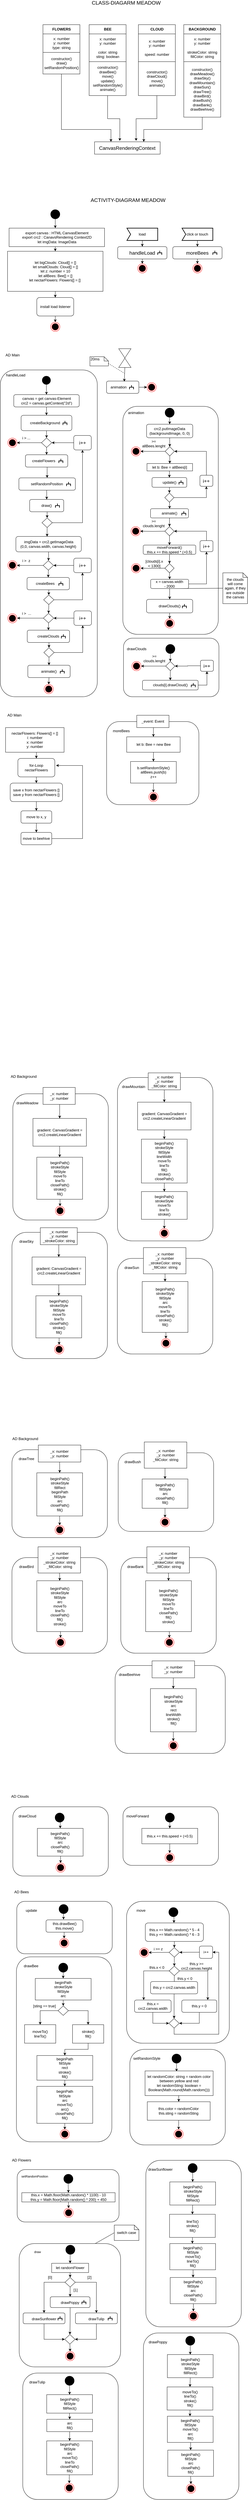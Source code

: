 <mxfile version="14.7.0" type="device"><diagram id="RSM4NgfW-QyDvjfn_Iia" name="Page-1"><mxGraphModel dx="1059" dy="803" grid="1" gridSize="10" guides="1" tooltips="1" connect="1" arrows="1" fold="1" page="1" pageScale="1" pageWidth="827" pageHeight="1169" math="0" shadow="0"><root><mxCell id="0"/><mxCell id="1" parent="0"/><mxCell id="00fSganAnHtXXN2rd3HC-1" value="x: number&lt;br&gt;y: number&lt;br&gt;type: string" style="rounded=0;whiteSpace=wrap;html=1;" vertex="1" parent="1"><mxGeometry x="154.5" y="160" width="120" height="60" as="geometry"/></mxCell><mxCell id="00fSganAnHtXXN2rd3HC-2" value="&lt;b&gt;FLOWERS&lt;/b&gt;" style="rounded=0;whiteSpace=wrap;html=1;" vertex="1" parent="1"><mxGeometry x="154.5" y="130" width="120" height="30" as="geometry"/></mxCell><mxCell id="00fSganAnHtXXN2rd3HC-3" style="edgeStyle=orthogonalEdgeStyle;rounded=0;orthogonalLoop=1;jettySize=auto;html=1;exitX=0.5;exitY=1;exitDx=0;exitDy=0;entryX=0.25;entryY=0;entryDx=0;entryDy=0;" edge="1" parent="1" source="00fSganAnHtXXN2rd3HC-4" target="00fSganAnHtXXN2rd3HC-64"><mxGeometry relative="1" as="geometry"><Array as="points"><mxPoint x="215" y="470"/><mxPoint x="375" y="470"/></Array></mxGeometry></mxCell><mxCell id="00fSganAnHtXXN2rd3HC-4" value="constructor()&lt;br&gt;draw()&lt;br&gt;setRandomPosition()" style="rounded=0;whiteSpace=wrap;html=1;" vertex="1" parent="1"><mxGeometry x="154.5" y="220" width="120" height="70" as="geometry"/></mxCell><mxCell id="00fSganAnHtXXN2rd3HC-5" value="&lt;font style=&quot;font-size: 17px&quot;&gt;CLASS-DIAGARM MEADOW&lt;/font&gt;" style="text;html=1;strokeColor=none;fillColor=none;align=center;verticalAlign=middle;whiteSpace=wrap;rounded=0;" vertex="1" parent="1"><mxGeometry x="280" y="50" width="290" height="20" as="geometry"/></mxCell><mxCell id="00fSganAnHtXXN2rd3HC-6" value="x: number&lt;br&gt;y: number&lt;br&gt;&lt;br&gt;color: string&lt;br&gt;sting: boolean" style="rounded=0;whiteSpace=wrap;html=1;" vertex="1" parent="1"><mxGeometry x="304.5" y="160" width="120" height="90" as="geometry"/></mxCell><mxCell id="00fSganAnHtXXN2rd3HC-7" value="&lt;b&gt;BEE&lt;/b&gt;" style="rounded=0;whiteSpace=wrap;html=1;" vertex="1" parent="1"><mxGeometry x="304.5" y="130" width="120" height="30" as="geometry"/></mxCell><mxCell id="00fSganAnHtXXN2rd3HC-8" style="edgeStyle=orthogonalEdgeStyle;rounded=0;orthogonalLoop=1;jettySize=auto;html=1;exitX=0.5;exitY=1;exitDx=0;exitDy=0;entryX=0.385;entryY=-0.075;entryDx=0;entryDy=0;entryPerimeter=0;" edge="1" parent="1" source="00fSganAnHtXXN2rd3HC-9" target="00fSganAnHtXXN2rd3HC-64"><mxGeometry relative="1" as="geometry"/></mxCell><mxCell id="00fSganAnHtXXN2rd3HC-9" value="constructor()&lt;br&gt;drawBee()&lt;br&gt;move()&lt;br&gt;update()&lt;br&gt;setRandomStyle()&lt;br&gt;animate()" style="rounded=0;whiteSpace=wrap;html=1;" vertex="1" parent="1"><mxGeometry x="304.5" y="250" width="120" height="110" as="geometry"/></mxCell><mxCell id="00fSganAnHtXXN2rd3HC-10" value="x: number&lt;br&gt;y: number&lt;br&gt;&lt;br&gt;speed: number" style="rounded=0;whiteSpace=wrap;html=1;" vertex="1" parent="1"><mxGeometry x="464.5" y="160" width="120" height="90" as="geometry"/></mxCell><mxCell id="00fSganAnHtXXN2rd3HC-11" value="&lt;b&gt;CLOUD&lt;/b&gt;" style="rounded=0;whiteSpace=wrap;html=1;" vertex="1" parent="1"><mxGeometry x="464.5" y="130" width="120" height="30" as="geometry"/></mxCell><mxCell id="00fSganAnHtXXN2rd3HC-12" style="edgeStyle=orthogonalEdgeStyle;rounded=0;orthogonalLoop=1;jettySize=auto;html=1;exitX=0.5;exitY=1;exitDx=0;exitDy=0;entryX=0.633;entryY=-0.075;entryDx=0;entryDy=0;entryPerimeter=0;" edge="1" parent="1" source="00fSganAnHtXXN2rd3HC-13" target="00fSganAnHtXXN2rd3HC-64"><mxGeometry relative="1" as="geometry"/></mxCell><mxCell id="00fSganAnHtXXN2rd3HC-13" value="constructor()&lt;br&gt;drawCloud()&lt;br&gt;move()&lt;br&gt;animate()" style="rounded=0;whiteSpace=wrap;html=1;" vertex="1" parent="1"><mxGeometry x="464.5" y="250" width="120" height="110" as="geometry"/></mxCell><mxCell id="00fSganAnHtXXN2rd3HC-14" value="&lt;font style=&quot;font-size: 17px&quot;&gt;ACTIVITY-DIAGRAM MEADOW&lt;/font&gt;" style="text;html=1;strokeColor=none;fillColor=none;align=center;verticalAlign=middle;whiteSpace=wrap;rounded=0;" vertex="1" parent="1"><mxGeometry x="286.25" y="690" width="290" height="20" as="geometry"/></mxCell><mxCell id="00fSganAnHtXXN2rd3HC-15" style="edgeStyle=orthogonalEdgeStyle;rounded=0;orthogonalLoop=1;jettySize=auto;html=1;exitX=0.5;exitY=1;exitDx=0;exitDy=0;exitPerimeter=0;entryX=0.5;entryY=0;entryDx=0;entryDy=0;fontSize=16;" edge="1" parent="1" source="00fSganAnHtXXN2rd3HC-16" target="00fSganAnHtXXN2rd3HC-18"><mxGeometry relative="1" as="geometry"/></mxCell><mxCell id="00fSganAnHtXXN2rd3HC-16" value="load" style="html=1;shape=mxgraph.sysml.accEvent;strokeWidth=2;whiteSpace=wrap;align=center;" vertex="1" parent="1"><mxGeometry x="427.25" y="790" width="100" height="40" as="geometry"/></mxCell><mxCell id="00fSganAnHtXXN2rd3HC-17" style="edgeStyle=orthogonalEdgeStyle;rounded=0;orthogonalLoop=1;jettySize=auto;html=1;exitX=0.5;exitY=1;exitDx=0;exitDy=0;entryX=0.5;entryY=0;entryDx=0;entryDy=0;" edge="1" parent="1" source="00fSganAnHtXXN2rd3HC-18" target="00fSganAnHtXXN2rd3HC-273"><mxGeometry relative="1" as="geometry"/></mxCell><mxCell id="00fSganAnHtXXN2rd3HC-18" value="handleLoad" style="rounded=1;whiteSpace=wrap;html=1;fontSize=16;" vertex="1" parent="1"><mxGeometry x="397.25" y="850" width="160" height="40" as="geometry"/></mxCell><mxCell id="00fSganAnHtXXN2rd3HC-19" value="&lt;span style=&quot;color: rgba(0 , 0 , 0 , 0) ; font-family: monospace ; font-size: 0px&quot;&gt;%3CmxGraphModel%3E%3Croot%3E%3CmxCell%20id%3D%220%22%2F%3E%3CmxCell%20id%3D%221%22%20parent%3D%220%22%2F%3E%3CmxCell%20id%3D%222%22%20value%3D%22%22%20style%3D%22shape%3Dellipse%3Bhtml%3D1%3BfillColor%3D%23000000%3BstrokeWidth%3D2%3BverticalLabelPosition%3Dbottom%3BverticalAlignment%3Dtop%3Bperimeter%3DellipsePerimeter%3B%22%20vertex%3D%221%22%20parent%3D%221%22%3E%3CmxGeometry%20x%3D%22130%22%20y%3D%22160%22%20width%3D%2240%22%20height%3D%2240%22%20as%3D%22geometry%22%2F%3E%3C%2FmxCell%3E%3C%2Froot%3E%3C%2FmxGraphModel%3E&lt;/span&gt;" style="rounded=1;whiteSpace=wrap;html=1;fontSize=16;" vertex="1" parent="1"><mxGeometry x="70.81" y="7087.25" width="330.87" height="170" as="geometry"/></mxCell><mxCell id="00fSganAnHtXXN2rd3HC-20" value="&lt;font style=&quot;font-size: 10px&quot;&gt;setRandomPosition&lt;/font&gt;" style="text;html=1;strokeColor=none;fillColor=none;align=center;verticalAlign=middle;whiteSpace=wrap;rounded=0;fontSize=16;" vertex="1" parent="1"><mxGeometry x="108.06" y="7097.25" width="40" height="20" as="geometry"/></mxCell><mxCell id="00fSganAnHtXXN2rd3HC-21" style="edgeStyle=orthogonalEdgeStyle;rounded=0;orthogonalLoop=1;jettySize=auto;html=1;exitX=0.5;exitY=1;exitDx=0;exitDy=0;entryX=0.5;entryY=0;entryDx=0;entryDy=0;" edge="1" parent="1" target="00fSganAnHtXXN2rd3HC-23"><mxGeometry relative="1" as="geometry"><mxPoint x="236.31" y="7132.25" as="sourcePoint"/></mxGeometry></mxCell><mxCell id="00fSganAnHtXXN2rd3HC-22" style="edgeStyle=orthogonalEdgeStyle;rounded=0;orthogonalLoop=1;jettySize=auto;html=1;exitX=0.5;exitY=1;exitDx=0;exitDy=0;entryX=0.5;entryY=0;entryDx=0;entryDy=0;" edge="1" parent="1" source="00fSganAnHtXXN2rd3HC-23" target="00fSganAnHtXXN2rd3HC-268"><mxGeometry relative="1" as="geometry"/></mxCell><mxCell id="00fSganAnHtXXN2rd3HC-23" value="this.x = Math.floor(Math.random() * 1100) - 10&lt;br&gt;this.y = Math.floor(Math.random() * 200) + 450" style="rounded=0;whiteSpace=wrap;html=1;" vertex="1" parent="1"><mxGeometry x="85.82" y="7162.25" width="303.05" height="30" as="geometry"/></mxCell><mxCell id="00fSganAnHtXXN2rd3HC-24" style="edgeStyle=orthogonalEdgeStyle;rounded=0;orthogonalLoop=1;jettySize=auto;html=1;exitX=0.5;exitY=1;exitDx=0;exitDy=0;entryX=0.5;entryY=0;entryDx=0;entryDy=0;" edge="1" parent="1" source="00fSganAnHtXXN2rd3HC-25" target="00fSganAnHtXXN2rd3HC-27"><mxGeometry relative="1" as="geometry"/></mxCell><mxCell id="00fSganAnHtXXN2rd3HC-25" value="nectarFlowers: Flowers[] = []&lt;br&gt;i: number&lt;br&gt;x: number&lt;br&gt;y: number" style="rounded=0;whiteSpace=wrap;html=1;" vertex="1" parent="1"><mxGeometry x="33.08" y="2410" width="190" height="80" as="geometry"/></mxCell><mxCell id="00fSganAnHtXXN2rd3HC-26" style="edgeStyle=orthogonalEdgeStyle;rounded=0;orthogonalLoop=1;jettySize=auto;html=1;exitX=0.5;exitY=1;exitDx=0;exitDy=0;entryX=0.5;entryY=0;entryDx=0;entryDy=0;" edge="1" parent="1" source="00fSganAnHtXXN2rd3HC-27" target="00fSganAnHtXXN2rd3HC-29"><mxGeometry relative="1" as="geometry"/></mxCell><mxCell id="00fSganAnHtXXN2rd3HC-27" value="for-Loop nectarFlowers" style="rounded=1;whiteSpace=wrap;html=1;" vertex="1" parent="1"><mxGeometry x="73.08" y="2510" width="120" height="60" as="geometry"/></mxCell><mxCell id="00fSganAnHtXXN2rd3HC-28" style="edgeStyle=orthogonalEdgeStyle;rounded=0;orthogonalLoop=1;jettySize=auto;html=1;exitX=0.5;exitY=1;exitDx=0;exitDy=0;entryX=0.5;entryY=0;entryDx=0;entryDy=0;" edge="1" parent="1" source="00fSganAnHtXXN2rd3HC-29" target="00fSganAnHtXXN2rd3HC-31"><mxGeometry relative="1" as="geometry"/></mxCell><mxCell id="00fSganAnHtXXN2rd3HC-29" value="save x from nectarFlowers []&lt;br&gt;save y from nectarFlowers []" style="rounded=1;whiteSpace=wrap;html=1;" vertex="1" parent="1"><mxGeometry x="48.08" y="2590" width="170" height="60" as="geometry"/></mxCell><mxCell id="00fSganAnHtXXN2rd3HC-30" style="edgeStyle=orthogonalEdgeStyle;rounded=0;orthogonalLoop=1;jettySize=auto;html=1;exitX=0.5;exitY=1;exitDx=0;exitDy=0;entryX=0.5;entryY=0;entryDx=0;entryDy=0;" edge="1" parent="1" source="00fSganAnHtXXN2rd3HC-31" target="00fSganAnHtXXN2rd3HC-33"><mxGeometry relative="1" as="geometry"/></mxCell><mxCell id="00fSganAnHtXXN2rd3HC-31" value="move to x, y" style="rounded=1;whiteSpace=wrap;html=1;" vertex="1" parent="1"><mxGeometry x="83.08" y="2680" width="100" height="40" as="geometry"/></mxCell><mxCell id="00fSganAnHtXXN2rd3HC-32" style="edgeStyle=orthogonalEdgeStyle;rounded=0;orthogonalLoop=1;jettySize=auto;html=1;exitX=1;exitY=0.5;exitDx=0;exitDy=0;entryX=1.033;entryY=0.383;entryDx=0;entryDy=0;entryPerimeter=0;" edge="1" parent="1" source="00fSganAnHtXXN2rd3HC-33" target="00fSganAnHtXXN2rd3HC-27"><mxGeometry relative="1" as="geometry"><Array as="points"><mxPoint x="283.08" y="2770"/><mxPoint x="283.08" y="2533"/></Array></mxGeometry></mxCell><mxCell id="00fSganAnHtXXN2rd3HC-33" value="move to beehive" style="rounded=1;whiteSpace=wrap;html=1;" vertex="1" parent="1"><mxGeometry x="83.08" y="2750" width="100" height="40" as="geometry"/></mxCell><mxCell id="00fSganAnHtXXN2rd3HC-34" value="" style="ellipse;whiteSpace=wrap;html=1;aspect=fixed;fillColor=#000000;" vertex="1" parent="1"><mxGeometry x="179.5" y="730" width="30" height="30" as="geometry"/></mxCell><mxCell id="00fSganAnHtXXN2rd3HC-35" value="export canvas : HTML CanvasElement&lt;br&gt;export crc2 : CanavsRendering Context2D&lt;br&gt;let imgData: ImageData" style="rounded=0;whiteSpace=wrap;html=1;" vertex="1" parent="1"><mxGeometry x="44.5" y="790" width="310" height="60" as="geometry"/></mxCell><mxCell id="00fSganAnHtXXN2rd3HC-36" value="install load listener" style="rounded=1;whiteSpace=wrap;html=1;" vertex="1" parent="1"><mxGeometry x="134.5" y="1015" width="120" height="60" as="geometry"/></mxCell><mxCell id="00fSganAnHtXXN2rd3HC-37" value="" style="ellipse;html=1;shape=endState;fillColor=#000000;strokeColor=#ff0000;" vertex="1" parent="1"><mxGeometry x="179.5" y="1095" width="30" height="30" as="geometry"/></mxCell><mxCell id="00fSganAnHtXXN2rd3HC-38" value="" style="endArrow=classic;html=1;exitX=0.5;exitY=1;exitDx=0;exitDy=0;" edge="1" parent="1" source="00fSganAnHtXXN2rd3HC-34"><mxGeometry width="50" height="50" relative="1" as="geometry"><mxPoint x="204.5" y="940" as="sourcePoint"/><mxPoint x="194.5" y="790" as="targetPoint"/></mxGeometry></mxCell><mxCell id="00fSganAnHtXXN2rd3HC-39" value="" style="endArrow=classic;html=1;exitX=0.484;exitY=1.002;exitDx=0;exitDy=0;exitPerimeter=0;entryX=0.5;entryY=0;entryDx=0;entryDy=0;" edge="1" parent="1" source="00fSganAnHtXXN2rd3HC-35" target="00fSganAnHtXXN2rd3HC-41"><mxGeometry width="50" height="50" relative="1" as="geometry"><mxPoint x="195.5" y="850" as="sourcePoint"/><mxPoint x="254.5" y="890" as="targetPoint"/></mxGeometry></mxCell><mxCell id="00fSganAnHtXXN2rd3HC-40" value="" style="endArrow=classic;html=1;exitX=0.5;exitY=1;exitDx=0;exitDy=0;entryX=0.5;entryY=0;entryDx=0;entryDy=0;" edge="1" parent="1" source="00fSganAnHtXXN2rd3HC-36" target="00fSganAnHtXXN2rd3HC-37"><mxGeometry width="50" height="50" relative="1" as="geometry"><mxPoint x="194.5" y="910" as="sourcePoint"/><mxPoint x="244.5" y="860" as="targetPoint"/></mxGeometry></mxCell><mxCell id="00fSganAnHtXXN2rd3HC-41" value="let bigClouds: Cloud[] = []&lt;br&gt;let smallClouds: Cloud[] = []&lt;br&gt;let z: number = 10&lt;br&gt;let allBees: Bee[] = []&lt;br&gt;let nectarFlowers: Flowers[] = []&amp;nbsp;" style="rounded=0;whiteSpace=wrap;html=1;" vertex="1" parent="1"><mxGeometry x="39.5" y="865" width="310" height="130" as="geometry"/></mxCell><mxCell id="00fSganAnHtXXN2rd3HC-42" value="" style="endArrow=classic;html=1;exitX=0.5;exitY=1;exitDx=0;exitDy=0;" edge="1" parent="1" source="00fSganAnHtXXN2rd3HC-41" target="00fSganAnHtXXN2rd3HC-36"><mxGeometry width="50" height="50" relative="1" as="geometry"><mxPoint x="304.5" y="1135" as="sourcePoint"/><mxPoint x="354.5" y="1085" as="targetPoint"/></mxGeometry></mxCell><mxCell id="00fSganAnHtXXN2rd3HC-43" value="" style="rounded=1;whiteSpace=wrap;html=1;fillColor=#FFFFFF;" vertex="1" parent="1"><mxGeometry x="16" y="1250" width="315" height="1060" as="geometry"/></mxCell><mxCell id="00fSganAnHtXXN2rd3HC-44" value="handleLoad" style="text;html=1;strokeColor=none;fillColor=none;align=center;verticalAlign=middle;whiteSpace=wrap;rounded=0;" vertex="1" parent="1"><mxGeometry x="46" y="1257" width="40" height="20" as="geometry"/></mxCell><mxCell id="00fSganAnHtXXN2rd3HC-45" value="" style="ellipse;whiteSpace=wrap;html=1;aspect=fixed;fillColor=#000000;" vertex="1" parent="1"><mxGeometry x="152.13" y="1270" width="27" height="27" as="geometry"/></mxCell><mxCell id="00fSganAnHtXXN2rd3HC-46" style="edgeStyle=orthogonalEdgeStyle;rounded=0;orthogonalLoop=1;jettySize=auto;html=1;exitX=0.5;exitY=1;exitDx=0;exitDy=0;entryX=0.5;entryY=0;entryDx=0;entryDy=0;" edge="1" parent="1" source="00fSganAnHtXXN2rd3HC-47" target="00fSganAnHtXXN2rd3HC-152"><mxGeometry relative="1" as="geometry"/></mxCell><mxCell id="00fSganAnHtXXN2rd3HC-47" value="createBackground&amp;nbsp; &amp;nbsp;" style="rounded=1;whiteSpace=wrap;html=1;fillColor=#FFFFFF;" vertex="1" parent="1"><mxGeometry x="83.5" y="1397" width="165" height="50" as="geometry"/></mxCell><mxCell id="00fSganAnHtXXN2rd3HC-48" style="edgeStyle=orthogonalEdgeStyle;rounded=0;orthogonalLoop=1;jettySize=auto;html=1;exitX=0.5;exitY=1;exitDx=0;exitDy=0;entryX=0.5;entryY=0;entryDx=0;entryDy=0;" edge="1" parent="1" source="00fSganAnHtXXN2rd3HC-49" target="00fSganAnHtXXN2rd3HC-155"><mxGeometry relative="1" as="geometry"/></mxCell><mxCell id="00fSganAnHtXXN2rd3HC-49" value="createFlowers &amp;nbsp; &amp;nbsp; &amp;nbsp;" style="rounded=1;whiteSpace=wrap;html=1;fillColor=#FFFFFF;" vertex="1" parent="1"><mxGeometry x="97.58" y="1525" width="137.5" height="40" as="geometry"/></mxCell><mxCell id="00fSganAnHtXXN2rd3HC-50" value="" style="ellipse;html=1;shape=endState;fillColor=#000000;strokeColor=#ff0000;" vertex="1" parent="1"><mxGeometry x="158.25" y="2270" width="30" height="30" as="geometry"/></mxCell><mxCell id="00fSganAnHtXXN2rd3HC-51" value="" style="endArrow=classic;html=1;exitX=0.5;exitY=1;exitDx=0;exitDy=0;entryX=0.5;entryY=0;entryDx=0;entryDy=0;" edge="1" parent="1" source="00fSganAnHtXXN2rd3HC-53" target="00fSganAnHtXXN2rd3HC-47"><mxGeometry width="50" height="50" relative="1" as="geometry"><mxPoint x="166" y="1367" as="sourcePoint"/><mxPoint x="166" y="1417" as="targetPoint"/></mxGeometry></mxCell><mxCell id="00fSganAnHtXXN2rd3HC-52" value="" style="endArrow=classic;html=1;exitX=0.5;exitY=1;exitDx=0;exitDy=0;entryX=0.5;entryY=0;entryDx=0;entryDy=0;" edge="1" parent="1" source="00fSganAnHtXXN2rd3HC-45" target="00fSganAnHtXXN2rd3HC-53"><mxGeometry width="50" height="50" relative="1" as="geometry"><mxPoint x="116" y="1467" as="sourcePoint"/><mxPoint x="166.0" y="1327" as="targetPoint"/></mxGeometry></mxCell><mxCell id="00fSganAnHtXXN2rd3HC-53" value="canvas = get canvas-Element&lt;br&gt;crc2 = canvas.getContext(&quot;2d&quot;)" style="rounded=1;whiteSpace=wrap;html=1;" vertex="1" parent="1"><mxGeometry x="59.75" y="1330" width="212.5" height="40" as="geometry"/></mxCell><mxCell id="00fSganAnHtXXN2rd3HC-439" style="edgeStyle=orthogonalEdgeStyle;rounded=0;orthogonalLoop=1;jettySize=auto;html=1;exitX=1;exitY=0.5;exitDx=0;exitDy=0;entryX=0;entryY=0.5;entryDx=0;entryDy=0;" edge="1" parent="1" source="00fSganAnHtXXN2rd3HC-54" target="00fSganAnHtXXN2rd3HC-56"><mxGeometry relative="1" as="geometry"/></mxCell><mxCell id="00fSganAnHtXXN2rd3HC-54" value="animation&amp;nbsp; &amp;nbsp; &amp;nbsp; &amp;nbsp;&amp;nbsp;" style="rounded=1;whiteSpace=wrap;html=1;fillColor=#FFFFFF;" vertex="1" parent="1"><mxGeometry x="361.07" y="1286" width="105" height="40" as="geometry"/></mxCell><mxCell id="00fSganAnHtXXN2rd3HC-56" value="" style="ellipse;html=1;shape=endState;fillColor=#000000;strokeColor=#ff0000;" vertex="1" parent="1"><mxGeometry x="492.42" y="1291" width="30" height="30" as="geometry"/></mxCell><mxCell id="00fSganAnHtXXN2rd3HC-57" value="" style="triangle;whiteSpace=wrap;html=1;fillColor=#FFFFFF;rotation=90;" vertex="1" parent="1"><mxGeometry x="405.57" y="1176" width="30" height="40" as="geometry"/></mxCell><mxCell id="00fSganAnHtXXN2rd3HC-58" value="" style="triangle;whiteSpace=wrap;html=1;fillColor=#FFFFFF;rotation=-90;" vertex="1" parent="1"><mxGeometry x="405.57" y="1207" width="30" height="40" as="geometry"/></mxCell><mxCell id="00fSganAnHtXXN2rd3HC-59" value="" style="endArrow=classic;html=1;exitX=0;exitY=0.5;exitDx=0;exitDy=0;entryX=0.548;entryY=0.04;entryDx=0;entryDy=0;entryPerimeter=0;" edge="1" parent="1" source="00fSganAnHtXXN2rd3HC-58" target="00fSganAnHtXXN2rd3HC-54"><mxGeometry width="50" height="50" relative="1" as="geometry"><mxPoint x="379.57" y="1471" as="sourcePoint"/><mxPoint x="420.57" y="1281" as="targetPoint"/></mxGeometry></mxCell><mxCell id="00fSganAnHtXXN2rd3HC-60" value="20ms" style="shape=note;whiteSpace=wrap;html=1;size=14;verticalAlign=top;align=left;spacingTop=-6;fillColor=#FFFFFF;" vertex="1" parent="1"><mxGeometry x="307.08" y="1207" width="60" height="30" as="geometry"/></mxCell><mxCell id="00fSganAnHtXXN2rd3HC-61" value="" style="endArrow=none;dashed=1;html=1;exitX=0;exitY=0;exitDx=60;exitDy=22;exitPerimeter=0;" edge="1" parent="1" source="00fSganAnHtXXN2rd3HC-60"><mxGeometry width="50" height="50" relative="1" as="geometry"><mxPoint x="359.57" y="1501" as="sourcePoint"/><mxPoint x="419.57" y="1261" as="targetPoint"/></mxGeometry></mxCell><mxCell id="00fSganAnHtXXN2rd3HC-62" value="" style="strokeWidth=2;html=1;shape=mxgraph.flowchart.annotation_2;align=left;labelPosition=right;pointerEvents=1;fontSize=16;rotation=90;" vertex="1" parent="1"><mxGeometry x="219.37" y="1415.5" width="13.26" height="13" as="geometry"/></mxCell><mxCell id="00fSganAnHtXXN2rd3HC-63" value="" style="strokeWidth=2;html=1;shape=mxgraph.flowchart.annotation_2;align=left;labelPosition=right;pointerEvents=1;fontSize=16;rotation=90;" vertex="1" parent="1"><mxGeometry x="527.25" y="863.5" width="13.26" height="13" as="geometry"/></mxCell><mxCell id="00fSganAnHtXXN2rd3HC-64" value="CanvasRenderingContext" style="rounded=0;whiteSpace=wrap;html=1;fontSize=16;" vertex="1" parent="1"><mxGeometry x="322.09" y="510" width="213.15" height="40" as="geometry"/></mxCell><mxCell id="00fSganAnHtXXN2rd3HC-65" value="" style="rounded=1;whiteSpace=wrap;html=1;" vertex="1" parent="1"><mxGeometry x="414" y="1368" width="310" height="739.5" as="geometry"/></mxCell><mxCell id="00fSganAnHtXXN2rd3HC-66" value="" style="ellipse;whiteSpace=wrap;html=1;aspect=fixed;fillColor=#000000;" vertex="1" parent="1"><mxGeometry x="551.08" y="1373.5" width="30" height="30" as="geometry"/></mxCell><mxCell id="00fSganAnHtXXN2rd3HC-67" value="animation" style="text;html=1;strokeColor=none;fillColor=none;align=center;verticalAlign=middle;whiteSpace=wrap;rounded=0;" vertex="1" parent="1"><mxGeometry x="436.76" y="1378.5" width="40" height="20" as="geometry"/></mxCell><mxCell id="00fSganAnHtXXN2rd3HC-69" value="crc2.putImageData (backgroundImage, 0, 0)" style="rounded=1;whiteSpace=wrap;html=1;fillColor=#FFFFFF;" vertex="1" parent="1"><mxGeometry x="491.08" y="1426" width="150" height="44" as="geometry"/></mxCell><mxCell id="00fSganAnHtXXN2rd3HC-70" value="" style="endArrow=classic;html=1;exitX=0.5;exitY=1;exitDx=0;exitDy=0;entryX=0.5;entryY=0;entryDx=0;entryDy=0;" edge="1" parent="1" source="00fSganAnHtXXN2rd3HC-66" target="00fSganAnHtXXN2rd3HC-69"><mxGeometry width="50" height="50" relative="1" as="geometry"><mxPoint x="534.83" y="1617.5" as="sourcePoint"/><mxPoint x="584.83" y="1567.5" as="targetPoint"/></mxGeometry></mxCell><mxCell id="00fSganAnHtXXN2rd3HC-71" value="" style="ellipse;html=1;shape=endState;fillColor=#000000;strokeColor=#ff0000;" vertex="1" parent="1"><mxGeometry x="551.01" y="2057" width="30" height="30" as="geometry"/></mxCell><mxCell id="00fSganAnHtXXN2rd3HC-72" value="" style="endArrow=classic;html=1;exitX=0.5;exitY=1;exitDx=0;exitDy=0;entryX=0.5;entryY=0;entryDx=0;entryDy=0;" edge="1" parent="1" source="00fSganAnHtXXN2rd3HC-75" target="00fSganAnHtXXN2rd3HC-71"><mxGeometry width="50" height="50" relative="1" as="geometry"><mxPoint x="558.03" y="2060" as="sourcePoint"/><mxPoint x="525.03" y="2100" as="targetPoint"/></mxGeometry></mxCell><mxCell id="00fSganAnHtXXN2rd3HC-75" value="drawClouds()" style="rounded=1;whiteSpace=wrap;html=1;fillColor=#FFFFFF;" vertex="1" parent="1"><mxGeometry x="491.01" y="1994" width="150" height="44" as="geometry"/></mxCell><mxCell id="00fSganAnHtXXN2rd3HC-76" value="" style="strokeWidth=2;html=1;shape=mxgraph.flowchart.annotation_2;align=left;labelPosition=right;pointerEvents=1;fontSize=16;rotation=90;" vertex="1" parent="1"><mxGeometry x="607.2" y="2009.5" width="13.26" height="13" as="geometry"/></mxCell><mxCell id="00fSganAnHtXXN2rd3HC-77" value="" style="strokeWidth=2;html=1;shape=mxgraph.flowchart.annotation_2;align=left;labelPosition=right;pointerEvents=1;fontSize=16;rotation=90;" vertex="1" parent="1"><mxGeometry x="435.57" y="1299.5" width="13.26" height="13" as="geometry"/></mxCell><mxCell id="00fSganAnHtXXN2rd3HC-438" style="edgeStyle=orthogonalEdgeStyle;rounded=0;orthogonalLoop=1;jettySize=auto;html=1;exitX=0.5;exitY=1;exitDx=0;exitDy=0;entryX=0.5;entryY=0;entryDx=0;entryDy=0;" edge="1" parent="1" source="00fSganAnHtXXN2rd3HC-121" target="00fSganAnHtXXN2rd3HC-75"><mxGeometry relative="1" as="geometry"><mxPoint x="566.01" y="2009.5" as="sourcePoint"/></mxGeometry></mxCell><mxCell id="00fSganAnHtXXN2rd3HC-84" style="edgeStyle=orthogonalEdgeStyle;rounded=0;orthogonalLoop=1;jettySize=auto;html=1;exitX=0.5;exitY=1;exitDx=0;exitDy=0;" edge="1" parent="1" target="00fSganAnHtXXN2rd3HC-88"><mxGeometry relative="1" as="geometry"><mxPoint x="565.52" y="1679" as="sourcePoint"/></mxGeometry></mxCell><mxCell id="00fSganAnHtXXN2rd3HC-87" style="edgeStyle=orthogonalEdgeStyle;rounded=0;orthogonalLoop=1;jettySize=auto;html=1;exitX=0.5;exitY=1;exitDx=0;exitDy=0;entryX=0.5;entryY=0;entryDx=0;entryDy=0;" edge="1" parent="1" source="00fSganAnHtXXN2rd3HC-88" target="00fSganAnHtXXN2rd3HC-108"><mxGeometry relative="1" as="geometry"/></mxCell><mxCell id="00fSganAnHtXXN2rd3HC-88" value="animate()" style="rounded=1;whiteSpace=wrap;html=1;fillColor=#FFFFFF;" vertex="1" parent="1"><mxGeometry x="503.85" y="1700" width="123.33" height="30" as="geometry"/></mxCell><mxCell id="00fSganAnHtXXN2rd3HC-89" value="" style="strokeWidth=2;html=1;shape=mxgraph.flowchart.annotation_2;align=left;labelPosition=right;pointerEvents=1;fontSize=16;rotation=90;" vertex="1" parent="1"><mxGeometry x="605.4" y="1708.5" width="13.26" height="13" as="geometry"/></mxCell><mxCell id="00fSganAnHtXXN2rd3HC-91" style="edgeStyle=orthogonalEdgeStyle;rounded=0;orthogonalLoop=1;jettySize=auto;html=1;exitX=0.5;exitY=1;exitDx=0;exitDy=0;exitPerimeter=0;entryX=0.5;entryY=0;entryDx=0;entryDy=0;fontSize=16;" edge="1" parent="1" source="00fSganAnHtXXN2rd3HC-92" target="00fSganAnHtXXN2rd3HC-94"><mxGeometry relative="1" as="geometry"/></mxCell><mxCell id="00fSganAnHtXXN2rd3HC-92" value="click or touch" style="html=1;shape=mxgraph.sysml.accEvent;strokeWidth=2;whiteSpace=wrap;align=center;" vertex="1" parent="1"><mxGeometry x="606.25" y="790" width="100" height="40" as="geometry"/></mxCell><mxCell id="00fSganAnHtXXN2rd3HC-93" style="edgeStyle=orthogonalEdgeStyle;rounded=0;orthogonalLoop=1;jettySize=auto;html=1;exitX=0.5;exitY=1;exitDx=0;exitDy=0;entryX=0.5;entryY=0;entryDx=0;entryDy=0;" edge="1" parent="1" source="00fSganAnHtXXN2rd3HC-94" target="00fSganAnHtXXN2rd3HC-272"><mxGeometry relative="1" as="geometry"/></mxCell><mxCell id="00fSganAnHtXXN2rd3HC-94" value="moreBees" style="rounded=1;whiteSpace=wrap;html=1;fontSize=16;" vertex="1" parent="1"><mxGeometry x="576.25" y="850" width="160" height="40" as="geometry"/></mxCell><mxCell id="00fSganAnHtXXN2rd3HC-95" value="" style="strokeWidth=2;html=1;shape=mxgraph.flowchart.annotation_2;align=left;labelPosition=right;pointerEvents=1;fontSize=16;rotation=90;" vertex="1" parent="1"><mxGeometry x="706.25" y="863.5" width="13.26" height="13" as="geometry"/></mxCell><mxCell id="00fSganAnHtXXN2rd3HC-107" style="edgeStyle=orthogonalEdgeStyle;rounded=0;orthogonalLoop=1;jettySize=auto;html=1;exitX=0.5;exitY=1;exitDx=0;exitDy=0;entryX=0.5;entryY=0;entryDx=0;entryDy=0;" edge="1" parent="1" source="00fSganAnHtXXN2rd3HC-108" target="00fSganAnHtXXN2rd3HC-113"><mxGeometry relative="1" as="geometry"/></mxCell><mxCell id="00fSganAnHtXXN2rd3HC-108" value="" style="rhombus;whiteSpace=wrap;html=1;fillColor=#FFFFFF;" vertex="1" parent="1"><mxGeometry x="550.52" y="1758" width="30" height="30" as="geometry"/></mxCell><mxCell id="00fSganAnHtXXN2rd3HC-109" style="edgeStyle=orthogonalEdgeStyle;rounded=0;orthogonalLoop=1;jettySize=auto;html=1;exitX=0;exitY=0.5;exitDx=0;exitDy=0;" edge="1" parent="1" target="00fSganAnHtXXN2rd3HC-111"><mxGeometry relative="1" as="geometry"><mxPoint x="550.52" y="1773" as="sourcePoint"/></mxGeometry></mxCell><mxCell id="00fSganAnHtXXN2rd3HC-110" value="&amp;gt;=&lt;br&gt;clouds.lenght" style="text;html=1;strokeColor=none;fillColor=none;align=center;verticalAlign=middle;whiteSpace=wrap;rounded=0;" vertex="1" parent="1"><mxGeometry x="491.36" y="1738" width="47.08" height="20" as="geometry"/></mxCell><mxCell id="00fSganAnHtXXN2rd3HC-111" value="" style="ellipse;html=1;shape=endState;fillColor=#000000;strokeColor=#ff0000;" vertex="1" parent="1"><mxGeometry x="440.69" y="1758" width="30" height="30" as="geometry"/></mxCell><mxCell id="00fSganAnHtXXN2rd3HC-112" style="edgeStyle=orthogonalEdgeStyle;rounded=0;orthogonalLoop=1;jettySize=auto;html=1;exitX=0.5;exitY=1;exitDx=0;exitDy=0;entryX=0.5;entryY=0;entryDx=0;entryDy=0;" edge="1" parent="1" source="00fSganAnHtXXN2rd3HC-113" target="00fSganAnHtXXN2rd3HC-115"><mxGeometry relative="1" as="geometry"/></mxCell><mxCell id="00fSganAnHtXXN2rd3HC-113" value="moveForward()&lt;br&gt;this.x += this.speed * (+0.5)" style="rounded=1;whiteSpace=wrap;html=1;fillColor=#FFFFFF;" vertex="1" parent="1"><mxGeometry x="480.1" y="1818" width="170.84" height="30" as="geometry"/></mxCell><mxCell id="00fSganAnHtXXN2rd3HC-114" style="edgeStyle=orthogonalEdgeStyle;rounded=0;orthogonalLoop=1;jettySize=auto;html=1;exitX=0.5;exitY=1;exitDx=0;exitDy=0;entryX=0.5;entryY=0;entryDx=0;entryDy=0;" edge="1" parent="1" source="00fSganAnHtXXN2rd3HC-115" target="00fSganAnHtXXN2rd3HC-121"><mxGeometry relative="1" as="geometry"/></mxCell><mxCell id="00fSganAnHtXXN2rd3HC-115" value="" style="rhombus;whiteSpace=wrap;html=1;fillColor=#FFFFFF;" vertex="1" parent="1"><mxGeometry x="550.52" y="1878" width="30" height="30" as="geometry"/></mxCell><mxCell id="00fSganAnHtXXN2rd3HC-116" style="edgeStyle=orthogonalEdgeStyle;rounded=0;orthogonalLoop=1;jettySize=auto;html=1;exitX=0;exitY=0.5;exitDx=0;exitDy=0;" edge="1" parent="1" target="00fSganAnHtXXN2rd3HC-118"><mxGeometry relative="1" as="geometry"><mxPoint x="551.77" y="1893" as="sourcePoint"/></mxGeometry></mxCell><mxCell id="00fSganAnHtXXN2rd3HC-117" value="[clouds[i].x &amp;lt; 1300]" style="text;html=1;strokeColor=none;fillColor=none;align=center;verticalAlign=middle;whiteSpace=wrap;rounded=0;" vertex="1" parent="1"><mxGeometry x="484.86" y="1868" width="62.08" height="20" as="geometry"/></mxCell><mxCell id="00fSganAnHtXXN2rd3HC-118" value="" style="ellipse;html=1;shape=endState;fillColor=#000000;strokeColor=#ff0000;" vertex="1" parent="1"><mxGeometry x="441.94" y="1878" width="30" height="30" as="geometry"/></mxCell><mxCell id="00fSganAnHtXXN2rd3HC-119" style="edgeStyle=orthogonalEdgeStyle;rounded=0;orthogonalLoop=1;jettySize=auto;html=1;exitX=1;exitY=0.5;exitDx=0;exitDy=0;entryX=0.5;entryY=1;entryDx=0;entryDy=0;" edge="1" parent="1" source="00fSganAnHtXXN2rd3HC-121" target="00fSganAnHtXXN2rd3HC-123"><mxGeometry relative="1" as="geometry"/></mxCell><mxCell id="00fSganAnHtXXN2rd3HC-121" value="x = canvas.width&lt;br&gt;- 2000" style="rounded=1;whiteSpace=wrap;html=1;fillColor=#FFFFFF;" vertex="1" parent="1"><mxGeometry x="504.35" y="1929" width="123.33" height="30" as="geometry"/></mxCell><mxCell id="00fSganAnHtXXN2rd3HC-122" style="edgeStyle=orthogonalEdgeStyle;rounded=0;orthogonalLoop=1;jettySize=auto;html=1;exitX=0.5;exitY=0;exitDx=0;exitDy=0;entryX=1;entryY=0.5;entryDx=0;entryDy=0;" edge="1" parent="1" source="00fSganAnHtXXN2rd3HC-123" target="00fSganAnHtXXN2rd3HC-108"><mxGeometry relative="1" as="geometry"/></mxCell><mxCell id="00fSganAnHtXXN2rd3HC-123" value="i++" style="rounded=1;whiteSpace=wrap;html=1;fontSize=16;" vertex="1" parent="1"><mxGeometry x="664.69" y="1803.5" width="42" height="36" as="geometry"/></mxCell><mxCell id="00fSganAnHtXXN2rd3HC-124" value="the clouds&lt;br&gt;will come again, if they are outside the canvas" style="shape=note;whiteSpace=wrap;html=1;backgroundOutline=1;darkOpacity=0.05;size=15;" vertex="1" parent="1"><mxGeometry x="738.84" y="1908" width="80" height="100" as="geometry"/></mxCell><mxCell id="00fSganAnHtXXN2rd3HC-125" value="" style="endArrow=none;html=1;entryX=0.75;entryY=1;entryDx=0;entryDy=0;exitX=0;exitY=0.5;exitDx=0;exitDy=0;exitPerimeter=0;" edge="1" parent="1" source="00fSganAnHtXXN2rd3HC-124" target="00fSganAnHtXXN2rd3HC-121"><mxGeometry width="50" height="50" relative="1" as="geometry"><mxPoint x="664.69" y="2109" as="sourcePoint"/><mxPoint x="714.69" y="2059" as="targetPoint"/></mxGeometry></mxCell><mxCell id="00fSganAnHtXXN2rd3HC-126" value="" style="rounded=1;whiteSpace=wrap;html=1;" vertex="1" parent="1"><mxGeometry x="416.12" y="2120" width="310" height="190" as="geometry"/></mxCell><mxCell id="00fSganAnHtXXN2rd3HC-127" value="" style="ellipse;whiteSpace=wrap;html=1;aspect=fixed;fillColor=#000000;" vertex="1" parent="1"><mxGeometry x="553.2" y="2140" width="30" height="30" as="geometry"/></mxCell><mxCell id="00fSganAnHtXXN2rd3HC-128" value="drawClouds" style="text;html=1;strokeColor=none;fillColor=none;align=center;verticalAlign=middle;whiteSpace=wrap;rounded=0;" vertex="1" parent="1"><mxGeometry x="438.88" y="2145" width="40" height="20" as="geometry"/></mxCell><mxCell id="00fSganAnHtXXN2rd3HC-129" value="" style="endArrow=classic;html=1;exitX=0.5;exitY=1;exitDx=0;exitDy=0;entryX=0.5;entryY=0;entryDx=0;entryDy=0;" edge="1" parent="1" source="00fSganAnHtXXN2rd3HC-127" target="00fSganAnHtXXN2rd3HC-135"><mxGeometry width="50" height="50" relative="1" as="geometry"><mxPoint x="536.95" y="2384" as="sourcePoint"/><mxPoint x="568.2" y="2200" as="targetPoint"/></mxGeometry></mxCell><mxCell id="00fSganAnHtXXN2rd3HC-130" style="edgeStyle=orthogonalEdgeStyle;rounded=0;orthogonalLoop=1;jettySize=auto;html=1;exitX=1;exitY=0.5;exitDx=0;exitDy=0;entryX=0.5;entryY=1;entryDx=0;entryDy=0;" edge="1" parent="1" source="00fSganAnHtXXN2rd3HC-131" target="00fSganAnHtXXN2rd3HC-139"><mxGeometry relative="1" as="geometry"/></mxCell><mxCell id="00fSganAnHtXXN2rd3HC-131" value="clouds[i].drawCloud()" style="rounded=1;whiteSpace=wrap;html=1;fillColor=#FFFFFF;" vertex="1" parent="1"><mxGeometry x="477.8" y="2256.5" width="180.79" height="31.5" as="geometry"/></mxCell><mxCell id="00fSganAnHtXXN2rd3HC-132" value="" style="strokeWidth=2;html=1;shape=mxgraph.flowchart.annotation_2;align=left;labelPosition=right;pointerEvents=1;fontSize=16;rotation=90;" vertex="1" parent="1"><mxGeometry x="636.12" y="2265.75" width="13.26" height="13" as="geometry"/></mxCell><mxCell id="00fSganAnHtXXN2rd3HC-133" style="edgeStyle=orthogonalEdgeStyle;rounded=0;orthogonalLoop=1;jettySize=auto;html=1;exitX=0;exitY=0.5;exitDx=0;exitDy=0;" edge="1" parent="1" source="00fSganAnHtXXN2rd3HC-135" target="00fSganAnHtXXN2rd3HC-137"><mxGeometry relative="1" as="geometry"/></mxCell><mxCell id="00fSganAnHtXXN2rd3HC-134" style="edgeStyle=orthogonalEdgeStyle;rounded=0;orthogonalLoop=1;jettySize=auto;html=1;exitX=0.5;exitY=1;exitDx=0;exitDy=0;entryX=0.5;entryY=0;entryDx=0;entryDy=0;" edge="1" parent="1" source="00fSganAnHtXXN2rd3HC-135" target="00fSganAnHtXXN2rd3HC-131"><mxGeometry relative="1" as="geometry"/></mxCell><mxCell id="00fSganAnHtXXN2rd3HC-135" value="" style="rhombus;whiteSpace=wrap;html=1;fillColor=#FFFFFF;" vertex="1" parent="1"><mxGeometry x="553.2" y="2195.5" width="30" height="30" as="geometry"/></mxCell><mxCell id="00fSganAnHtXXN2rd3HC-136" value="&amp;gt;= clouds.lenght" style="text;html=1;strokeColor=none;fillColor=none;align=center;verticalAlign=middle;whiteSpace=wrap;rounded=0;" vertex="1" parent="1"><mxGeometry x="492.79" y="2175.5" width="47.08" height="20" as="geometry"/></mxCell><mxCell id="00fSganAnHtXXN2rd3HC-137" value="" style="ellipse;html=1;shape=endState;fillColor=#000000;strokeColor=#ff0000;" vertex="1" parent="1"><mxGeometry x="443.37" y="2195.5" width="30" height="30" as="geometry"/></mxCell><mxCell id="00fSganAnHtXXN2rd3HC-138" style="edgeStyle=orthogonalEdgeStyle;rounded=0;orthogonalLoop=1;jettySize=auto;html=1;exitX=0;exitY=0.5;exitDx=0;exitDy=0;entryX=1;entryY=0.5;entryDx=0;entryDy=0;" edge="1" parent="1" source="00fSganAnHtXXN2rd3HC-139" target="00fSganAnHtXXN2rd3HC-135"><mxGeometry relative="1" as="geometry"/></mxCell><mxCell id="00fSganAnHtXXN2rd3HC-139" value="i++" style="rounded=1;whiteSpace=wrap;html=1;fontSize=16;" vertex="1" parent="1"><mxGeometry x="666.12" y="2191.5" width="42" height="36" as="geometry"/></mxCell><mxCell id="00fSganAnHtXXN2rd3HC-140" value="" style="rounded=1;whiteSpace=wrap;html=1;" vertex="1" parent="1"><mxGeometry x="56.75" y="5910.5" width="310" height="224.5" as="geometry"/></mxCell><mxCell id="00fSganAnHtXXN2rd3HC-141" style="edgeStyle=orthogonalEdgeStyle;rounded=0;orthogonalLoop=1;jettySize=auto;html=1;exitX=0.5;exitY=1;exitDx=0;exitDy=0;entryX=0.5;entryY=0;entryDx=0;entryDy=0;" edge="1" parent="1" source="00fSganAnHtXXN2rd3HC-142" target="00fSganAnHtXXN2rd3HC-145"><mxGeometry relative="1" as="geometry"/></mxCell><mxCell id="00fSganAnHtXXN2rd3HC-142" value="" style="ellipse;whiteSpace=wrap;html=1;aspect=fixed;fillColor=#000000;" vertex="1" parent="1"><mxGeometry x="193.83" y="5930.5" width="30" height="30" as="geometry"/></mxCell><mxCell id="00fSganAnHtXXN2rd3HC-143" value="drawCloud" style="text;html=1;strokeColor=none;fillColor=none;align=center;verticalAlign=middle;whiteSpace=wrap;rounded=0;" vertex="1" parent="1"><mxGeometry x="84.0" y="5930.5" width="40" height="20" as="geometry"/></mxCell><mxCell id="00fSganAnHtXXN2rd3HC-144" style="edgeStyle=orthogonalEdgeStyle;rounded=0;orthogonalLoop=1;jettySize=auto;html=1;exitX=0.5;exitY=1;exitDx=0;exitDy=0;entryX=0.5;entryY=0;entryDx=0;entryDy=0;" edge="1" parent="1" source="00fSganAnHtXXN2rd3HC-145" target="00fSganAnHtXXN2rd3HC-146"><mxGeometry relative="1" as="geometry"/></mxCell><mxCell id="00fSganAnHtXXN2rd3HC-145" value="&lt;span&gt;beginPath()&lt;/span&gt;&lt;br&gt;&lt;span&gt;fillStyle&lt;/span&gt;&lt;br&gt;&lt;span&gt;arc&lt;/span&gt;&lt;br&gt;&lt;span&gt;closePath()&lt;/span&gt;&lt;br&gt;&lt;span&gt;fill()&lt;/span&gt;" style="rounded=0;whiteSpace=wrap;html=1;fillColor=#FFFFFF;" vertex="1" parent="1"><mxGeometry x="136.34" y="5980.5" width="148.56" height="90" as="geometry"/></mxCell><mxCell id="00fSganAnHtXXN2rd3HC-146" value="" style="ellipse;html=1;shape=endState;fillColor=#000000;strokeColor=#ff0000;" vertex="1" parent="1"><mxGeometry x="196.75" y="6092.75" width="30" height="30" as="geometry"/></mxCell><mxCell id="00fSganAnHtXXN2rd3HC-147" style="edgeStyle=orthogonalEdgeStyle;rounded=0;orthogonalLoop=1;jettySize=auto;html=1;exitX=0.5;exitY=1;exitDx=0;exitDy=0;entryX=0.5;entryY=0;entryDx=0;entryDy=0;" edge="1" parent="1" source="00fSganAnHtXXN2rd3HC-148" target="00fSganAnHtXXN2rd3HC-50"><mxGeometry relative="1" as="geometry"/></mxCell><mxCell id="00fSganAnHtXXN2rd3HC-148" value="animate()" style="rounded=1;whiteSpace=wrap;html=1;fillColor=#FFFFFF;" vertex="1" parent="1"><mxGeometry x="105.38" y="2207.75" width="137.5" height="40" as="geometry"/></mxCell><mxCell id="00fSganAnHtXXN2rd3HC-149" value="" style="strokeWidth=2;html=1;shape=mxgraph.flowchart.annotation_2;align=left;labelPosition=right;pointerEvents=1;fontSize=16;rotation=90;" vertex="1" parent="1"><mxGeometry x="210.62" y="2221.25" width="13.26" height="13" as="geometry"/></mxCell><mxCell id="00fSganAnHtXXN2rd3HC-150" style="edgeStyle=orthogonalEdgeStyle;rounded=0;orthogonalLoop=1;jettySize=auto;html=1;exitX=0.5;exitY=1;exitDx=0;exitDy=0;entryX=0.5;entryY=0;entryDx=0;entryDy=0;" edge="1" parent="1" source="00fSganAnHtXXN2rd3HC-152" target="00fSganAnHtXXN2rd3HC-49"><mxGeometry relative="1" as="geometry"><mxPoint x="166.33" y="1520.5" as="targetPoint"/></mxGeometry></mxCell><mxCell id="00fSganAnHtXXN2rd3HC-151" style="edgeStyle=orthogonalEdgeStyle;rounded=0;orthogonalLoop=1;jettySize=auto;html=1;exitX=0;exitY=0.5;exitDx=0;exitDy=0;entryX=1;entryY=0.5;entryDx=0;entryDy=0;" edge="1" parent="1" source="00fSganAnHtXXN2rd3HC-152"><mxGeometry relative="1" as="geometry"><mxPoint x="70.33" y="1486" as="targetPoint"/></mxGeometry></mxCell><mxCell id="00fSganAnHtXXN2rd3HC-152" value="" style="rhombus;whiteSpace=wrap;html=1;" vertex="1" parent="1"><mxGeometry x="149.58" y="1470.5" width="33.5" height="31" as="geometry"/></mxCell><mxCell id="00fSganAnHtXXN2rd3HC-153" value="i &amp;gt; ..." style="text;html=1;strokeColor=none;fillColor=none;align=center;verticalAlign=middle;whiteSpace=wrap;rounded=0;" vertex="1" parent="1"><mxGeometry x="66.33" y="1460.5" width="68.5" height="20" as="geometry"/></mxCell><mxCell id="00fSganAnHtXXN2rd3HC-154" style="edgeStyle=orthogonalEdgeStyle;rounded=0;orthogonalLoop=1;jettySize=auto;html=1;exitX=0.5;exitY=1;exitDx=0;exitDy=0;entryX=0.5;entryY=0;entryDx=0;entryDy=0;" edge="1" parent="1" source="00fSganAnHtXXN2rd3HC-155" target="00fSganAnHtXXN2rd3HC-159"><mxGeometry relative="1" as="geometry"/></mxCell><mxCell id="00fSganAnHtXXN2rd3HC-155" value="setRandomPosition" style="rounded=1;whiteSpace=wrap;html=1;fillColor=#FFFFFF;" vertex="1" parent="1"><mxGeometry x="76.37" y="1600" width="183.42" height="40" as="geometry"/></mxCell><mxCell id="00fSganAnHtXXN2rd3HC-156" value="" style="strokeWidth=2;html=1;shape=mxgraph.flowchart.annotation_2;align=left;labelPosition=right;pointerEvents=1;fontSize=16;rotation=90;" vertex="1" parent="1"><mxGeometry x="231.07" y="1613.5" width="13.26" height="13" as="geometry"/></mxCell><mxCell id="00fSganAnHtXXN2rd3HC-157" value="" style="strokeWidth=2;html=1;shape=mxgraph.flowchart.annotation_2;align=left;labelPosition=right;pointerEvents=1;fontSize=16;rotation=90;" vertex="1" parent="1"><mxGeometry x="206.11" y="1538.5" width="13.26" height="13" as="geometry"/></mxCell><mxCell id="00fSganAnHtXXN2rd3HC-158" style="edgeStyle=orthogonalEdgeStyle;rounded=0;orthogonalLoop=1;jettySize=auto;html=1;exitX=0.5;exitY=1;exitDx=0;exitDy=0;entryX=0.5;entryY=0;entryDx=0;entryDy=0;" edge="1" parent="1" source="00fSganAnHtXXN2rd3HC-159" target="00fSganAnHtXXN2rd3HC-176"><mxGeometry relative="1" as="geometry"/></mxCell><mxCell id="00fSganAnHtXXN2rd3HC-159" value="draw()" style="rounded=1;whiteSpace=wrap;html=1;fillColor=#FFFFFF;" vertex="1" parent="1"><mxGeometry x="111.33" y="1670" width="110.67" height="40" as="geometry"/></mxCell><mxCell id="00fSganAnHtXXN2rd3HC-160" value="" style="strokeWidth=2;html=1;shape=mxgraph.flowchart.annotation_2;align=left;labelPosition=right;pointerEvents=1;fontSize=16;rotation=90;" vertex="1" parent="1"><mxGeometry x="194.99" y="1683.5" width="13.26" height="13" as="geometry"/></mxCell><mxCell id="00fSganAnHtXXN2rd3HC-161" style="edgeStyle=orthogonalEdgeStyle;rounded=0;orthogonalLoop=1;jettySize=auto;html=1;exitX=0;exitY=0.5;exitDx=0;exitDy=0;entryX=1;entryY=0.5;entryDx=0;entryDy=0;" edge="1" parent="1" source="00fSganAnHtXXN2rd3HC-162" target="00fSganAnHtXXN2rd3HC-152"><mxGeometry relative="1" as="geometry"/></mxCell><mxCell id="00fSganAnHtXXN2rd3HC-162" value="i++" style="rounded=1;whiteSpace=wrap;html=1;fontSize=16;" vertex="1" parent="1"><mxGeometry x="254.5" y="1462.5" width="57" height="47" as="geometry"/></mxCell><mxCell id="00fSganAnHtXXN2rd3HC-163" value="imgData = crc2.getImageData&lt;br&gt;(0,0, canvas.width, canvas.height)&amp;nbsp;" style="rounded=1;whiteSpace=wrap;html=1;" vertex="1" parent="1"><mxGeometry x="66.62" y="1790" width="212.5" height="50" as="geometry"/></mxCell><mxCell id="00fSganAnHtXXN2rd3HC-164" style="edgeStyle=orthogonalEdgeStyle;rounded=0;orthogonalLoop=1;jettySize=auto;html=1;entryX=0.5;entryY=0;entryDx=0;entryDy=0;" edge="1" parent="1" source="00fSganAnHtXXN2rd3HC-163" target="00fSganAnHtXXN2rd3HC-169"><mxGeometry relative="1" as="geometry"><mxPoint x="166" y="1845" as="sourcePoint"/></mxGeometry></mxCell><mxCell id="00fSganAnHtXXN2rd3HC-165" style="edgeStyle=orthogonalEdgeStyle;rounded=0;orthogonalLoop=1;jettySize=auto;html=1;exitX=0.5;exitY=1;exitDx=0;exitDy=0;entryX=0.5;entryY=0;entryDx=0;entryDy=0;" edge="1" parent="1" source="00fSganAnHtXXN2rd3HC-166" target="00fSganAnHtXXN2rd3HC-178"><mxGeometry relative="1" as="geometry"/></mxCell><mxCell id="00fSganAnHtXXN2rd3HC-166" value="createBees &amp;nbsp; &amp;nbsp; &amp;nbsp;" style="rounded=1;whiteSpace=wrap;html=1;fillColor=#FFFFFF;" vertex="1" parent="1"><mxGeometry x="102.83" y="1923" width="137.5" height="40" as="geometry"/></mxCell><mxCell id="00fSganAnHtXXN2rd3HC-167" style="edgeStyle=orthogonalEdgeStyle;rounded=0;orthogonalLoop=1;jettySize=auto;html=1;exitX=0.5;exitY=1;exitDx=0;exitDy=0;entryX=0.5;entryY=0;entryDx=0;entryDy=0;" edge="1" parent="1" source="00fSganAnHtXXN2rd3HC-169" target="00fSganAnHtXXN2rd3HC-166"><mxGeometry relative="1" as="geometry"><mxPoint x="166.33" y="1918.5" as="targetPoint"/></mxGeometry></mxCell><mxCell id="00fSganAnHtXXN2rd3HC-168" style="edgeStyle=orthogonalEdgeStyle;rounded=0;orthogonalLoop=1;jettySize=auto;html=1;exitX=0;exitY=0.5;exitDx=0;exitDy=0;entryX=1;entryY=0.5;entryDx=0;entryDy=0;" edge="1" parent="1" source="00fSganAnHtXXN2rd3HC-169"><mxGeometry relative="1" as="geometry"><mxPoint x="70.33" y="1884" as="targetPoint"/></mxGeometry></mxCell><mxCell id="00fSganAnHtXXN2rd3HC-169" value="" style="rhombus;whiteSpace=wrap;html=1;" vertex="1" parent="1"><mxGeometry x="155.33" y="1868.5" width="33.5" height="31" as="geometry"/></mxCell><mxCell id="00fSganAnHtXXN2rd3HC-170" value="i &amp;gt; &amp;nbsp;z" style="text;html=1;strokeColor=none;fillColor=none;align=center;verticalAlign=middle;whiteSpace=wrap;rounded=0;" vertex="1" parent="1"><mxGeometry x="66.33" y="1858.5" width="68.5" height="20" as="geometry"/></mxCell><mxCell id="00fSganAnHtXXN2rd3HC-171" value="" style="strokeWidth=2;html=1;shape=mxgraph.flowchart.annotation_2;align=left;labelPosition=right;pointerEvents=1;fontSize=16;rotation=90;" vertex="1" parent="1"><mxGeometry x="206.11" y="1936.5" width="13.26" height="13" as="geometry"/></mxCell><mxCell id="00fSganAnHtXXN2rd3HC-172" style="edgeStyle=orthogonalEdgeStyle;rounded=0;orthogonalLoop=1;jettySize=auto;html=1;exitX=0;exitY=0.5;exitDx=0;exitDy=0;entryX=1;entryY=0.5;entryDx=0;entryDy=0;" edge="1" parent="1" source="00fSganAnHtXXN2rd3HC-173" target="00fSganAnHtXXN2rd3HC-169"><mxGeometry relative="1" as="geometry"/></mxCell><mxCell id="00fSganAnHtXXN2rd3HC-173" value="i++" style="rounded=1;whiteSpace=wrap;html=1;fontSize=16;" vertex="1" parent="1"><mxGeometry x="254.5" y="1860.5" width="57" height="47" as="geometry"/></mxCell><mxCell id="00fSganAnHtXXN2rd3HC-174" style="edgeStyle=orthogonalEdgeStyle;rounded=0;orthogonalLoop=1;jettySize=auto;html=1;exitX=0.5;exitY=1;exitDx=0;exitDy=0;entryX=0.477;entryY=0.007;entryDx=0;entryDy=0;entryPerimeter=0;" edge="1" parent="1" source="00fSganAnHtXXN2rd3HC-176" target="00fSganAnHtXXN2rd3HC-163"><mxGeometry relative="1" as="geometry"/></mxCell><mxCell id="00fSganAnHtXXN2rd3HC-175" style="edgeStyle=orthogonalEdgeStyle;rounded=0;orthogonalLoop=1;jettySize=auto;html=1;exitX=1;exitY=0.5;exitDx=0;exitDy=0;" edge="1" parent="1" source="00fSganAnHtXXN2rd3HC-176" target="00fSganAnHtXXN2rd3HC-162"><mxGeometry relative="1" as="geometry"/></mxCell><mxCell id="00fSganAnHtXXN2rd3HC-176" value="" style="rhombus;whiteSpace=wrap;html=1;" vertex="1" parent="1"><mxGeometry x="151.33" y="1730" width="33.5" height="31" as="geometry"/></mxCell><mxCell id="00fSganAnHtXXN2rd3HC-177" style="edgeStyle=orthogonalEdgeStyle;rounded=0;orthogonalLoop=1;jettySize=auto;html=1;exitX=1;exitY=0.5;exitDx=0;exitDy=0;entryX=0.5;entryY=1;entryDx=0;entryDy=0;" edge="1" parent="1" source="00fSganAnHtXXN2rd3HC-178" target="00fSganAnHtXXN2rd3HC-173"><mxGeometry relative="1" as="geometry"/></mxCell><mxCell id="00fSganAnHtXXN2rd3HC-178" value="" style="rhombus;whiteSpace=wrap;html=1;" vertex="1" parent="1"><mxGeometry x="156.75" y="1980" width="33.5" height="31" as="geometry"/></mxCell><mxCell id="00fSganAnHtXXN2rd3HC-179" style="edgeStyle=orthogonalEdgeStyle;rounded=0;orthogonalLoop=1;jettySize=auto;html=1;entryX=0.5;entryY=0;entryDx=0;entryDy=0;" edge="1" parent="1" target="00fSganAnHtXXN2rd3HC-184"><mxGeometry relative="1" as="geometry"><mxPoint x="173.463" y="2011" as="sourcePoint"/></mxGeometry></mxCell><mxCell id="00fSganAnHtXXN2rd3HC-180" style="edgeStyle=orthogonalEdgeStyle;rounded=0;orthogonalLoop=1;jettySize=auto;html=1;exitX=0.5;exitY=1;exitDx=0;exitDy=0;entryX=0.5;entryY=0;entryDx=0;entryDy=0;" edge="1" parent="1" source="00fSganAnHtXXN2rd3HC-181" target="00fSganAnHtXXN2rd3HC-191"><mxGeometry relative="1" as="geometry"/></mxCell><mxCell id="00fSganAnHtXXN2rd3HC-181" value="createClouds" style="rounded=1;whiteSpace=wrap;html=1;fillColor=#FFFFFF;" vertex="1" parent="1"><mxGeometry x="103.46" y="2094" width="137.5" height="40" as="geometry"/></mxCell><mxCell id="00fSganAnHtXXN2rd3HC-182" style="edgeStyle=orthogonalEdgeStyle;rounded=0;orthogonalLoop=1;jettySize=auto;html=1;exitX=0.5;exitY=1;exitDx=0;exitDy=0;entryX=0.5;entryY=0;entryDx=0;entryDy=0;" edge="1" parent="1" source="00fSganAnHtXXN2rd3HC-184" target="00fSganAnHtXXN2rd3HC-181"><mxGeometry relative="1" as="geometry"><mxPoint x="166.96" y="2089.5" as="targetPoint"/></mxGeometry></mxCell><mxCell id="00fSganAnHtXXN2rd3HC-183" style="edgeStyle=orthogonalEdgeStyle;rounded=0;orthogonalLoop=1;jettySize=auto;html=1;exitX=0;exitY=0.5;exitDx=0;exitDy=0;entryX=1;entryY=0.5;entryDx=0;entryDy=0;" edge="1" parent="1" source="00fSganAnHtXXN2rd3HC-184"><mxGeometry relative="1" as="geometry"><mxPoint x="70.96" y="2055" as="targetPoint"/></mxGeometry></mxCell><mxCell id="00fSganAnHtXXN2rd3HC-184" value="" style="rhombus;whiteSpace=wrap;html=1;" vertex="1" parent="1"><mxGeometry x="155.96" y="2039.5" width="33.5" height="31" as="geometry"/></mxCell><mxCell id="00fSganAnHtXXN2rd3HC-185" value="i &amp;gt; &amp;nbsp;..." style="text;html=1;strokeColor=none;fillColor=none;align=center;verticalAlign=middle;whiteSpace=wrap;rounded=0;" vertex="1" parent="1"><mxGeometry x="66.96" y="2029.5" width="68.5" height="20" as="geometry"/></mxCell><mxCell id="00fSganAnHtXXN2rd3HC-186" value="" style="strokeWidth=2;html=1;shape=mxgraph.flowchart.annotation_2;align=left;labelPosition=right;pointerEvents=1;fontSize=16;rotation=90;" vertex="1" parent="1"><mxGeometry x="214.16" y="2107.5" width="13.26" height="13" as="geometry"/></mxCell><mxCell id="00fSganAnHtXXN2rd3HC-187" style="edgeStyle=orthogonalEdgeStyle;rounded=0;orthogonalLoop=1;jettySize=auto;html=1;exitX=0;exitY=0.5;exitDx=0;exitDy=0;entryX=1;entryY=0.5;entryDx=0;entryDy=0;" edge="1" parent="1" source="00fSganAnHtXXN2rd3HC-188" target="00fSganAnHtXXN2rd3HC-184"><mxGeometry relative="1" as="geometry"/></mxCell><mxCell id="00fSganAnHtXXN2rd3HC-188" value="i++" style="rounded=1;whiteSpace=wrap;html=1;fontSize=16;" vertex="1" parent="1"><mxGeometry x="255.13" y="2031.5" width="57" height="47" as="geometry"/></mxCell><mxCell id="00fSganAnHtXXN2rd3HC-189" style="edgeStyle=orthogonalEdgeStyle;rounded=0;orthogonalLoop=1;jettySize=auto;html=1;exitX=1;exitY=0.5;exitDx=0;exitDy=0;entryX=0.5;entryY=1;entryDx=0;entryDy=0;" edge="1" parent="1" source="00fSganAnHtXXN2rd3HC-191" target="00fSganAnHtXXN2rd3HC-188"><mxGeometry relative="1" as="geometry"/></mxCell><mxCell id="00fSganAnHtXXN2rd3HC-190" style="edgeStyle=orthogonalEdgeStyle;rounded=0;orthogonalLoop=1;jettySize=auto;html=1;exitX=0.5;exitY=1;exitDx=0;exitDy=0;entryX=0.5;entryY=0;entryDx=0;entryDy=0;" edge="1" parent="1" source="00fSganAnHtXXN2rd3HC-191" target="00fSganAnHtXXN2rd3HC-148"><mxGeometry relative="1" as="geometry"/></mxCell><mxCell id="00fSganAnHtXXN2rd3HC-191" value="" style="rhombus;whiteSpace=wrap;html=1;" vertex="1" parent="1"><mxGeometry x="157.38" y="2151" width="33.5" height="31" as="geometry"/></mxCell><mxCell id="00fSganAnHtXXN2rd3HC-192" value="&lt;b&gt;BACKGROUND&lt;/b&gt;" style="rounded=0;whiteSpace=wrap;html=1;" vertex="1" parent="1"><mxGeometry x="611.9" y="130" width="120" height="30" as="geometry"/></mxCell><mxCell id="00fSganAnHtXXN2rd3HC-193" style="edgeStyle=orthogonalEdgeStyle;rounded=0;orthogonalLoop=1;jettySize=auto;html=1;exitX=0.5;exitY=1;exitDx=0;exitDy=0;entryX=0.75;entryY=0;entryDx=0;entryDy=0;" edge="1" parent="1" source="00fSganAnHtXXN2rd3HC-194" target="00fSganAnHtXXN2rd3HC-64"><mxGeometry relative="1" as="geometry"/></mxCell><mxCell id="00fSganAnHtXXN2rd3HC-194" value="constructor()&lt;br&gt;drawMeadow()&lt;br&gt;drawSky()&lt;br&gt;drawMountain()&lt;br&gt;drawSun()&lt;br&gt;drawTree()&lt;br&gt;drawBird()&lt;br&gt;drawBush()&lt;br&gt;drawBank()&lt;br&gt;drawBeehive()" style="rounded=0;whiteSpace=wrap;html=1;" vertex="1" parent="1"><mxGeometry x="611.9" y="250" width="120" height="180" as="geometry"/></mxCell><mxCell id="00fSganAnHtXXN2rd3HC-195" value="" style="rounded=1;whiteSpace=wrap;html=1;" vertex="1" parent="1"><mxGeometry x="56.75" y="3597.75" width="310" height="409.5" as="geometry"/></mxCell><mxCell id="00fSganAnHtXXN2rd3HC-196" style="edgeStyle=orthogonalEdgeStyle;rounded=0;orthogonalLoop=1;jettySize=auto;html=1;entryX=0.5;entryY=0;entryDx=0;entryDy=0;" edge="1" parent="1" source="00fSganAnHtXXN2rd3HC-220" target="00fSganAnHtXXN2rd3HC-202"><mxGeometry relative="1" as="geometry"><mxPoint x="208.75" y="3637.25" as="sourcePoint"/><Array as="points"><mxPoint x="208.75" y="3637.25"/><mxPoint x="208.75" y="3637.25"/></Array></mxGeometry></mxCell><mxCell id="00fSganAnHtXXN2rd3HC-197" value="drawMeadow" style="text;html=1;strokeColor=none;fillColor=none;align=center;verticalAlign=middle;whiteSpace=wrap;rounded=0;" vertex="1" parent="1"><mxGeometry x="84.0" y="3617.75" width="40" height="20" as="geometry"/></mxCell><mxCell id="00fSganAnHtXXN2rd3HC-198" style="edgeStyle=orthogonalEdgeStyle;rounded=0;orthogonalLoop=1;jettySize=auto;html=1;exitX=0.5;exitY=1;exitDx=0;exitDy=0;entryX=0.5;entryY=0;entryDx=0;entryDy=0;" edge="1" parent="1" source="00fSganAnHtXXN2rd3HC-199" target="00fSganAnHtXXN2rd3HC-200"><mxGeometry relative="1" as="geometry"/></mxCell><mxCell id="00fSganAnHtXXN2rd3HC-199" value="&lt;span&gt;beginPath()&lt;br&gt;&lt;/span&gt;strokeStyle&lt;br&gt;&lt;span&gt;fillStyle&lt;/span&gt;&lt;br&gt;moveTo&lt;br&gt;lineTo&lt;br&gt;&lt;span&gt;closePath()&lt;br&gt;&lt;/span&gt;stroke()&lt;br&gt;&lt;span&gt;fill()&lt;/span&gt;" style="rounded=0;whiteSpace=wrap;html=1;fillColor=#FFFFFF;" vertex="1" parent="1"><mxGeometry x="134.55" y="3803.5" width="148.56" height="136.5" as="geometry"/></mxCell><mxCell id="00fSganAnHtXXN2rd3HC-200" value="" style="ellipse;html=1;shape=endState;fillColor=#000000;strokeColor=#ff0000;" vertex="1" parent="1"><mxGeometry x="194.96" y="3962.25" width="30" height="30" as="geometry"/></mxCell><mxCell id="00fSganAnHtXXN2rd3HC-201" style="edgeStyle=orthogonalEdgeStyle;rounded=0;orthogonalLoop=1;jettySize=auto;html=1;exitX=0.5;exitY=1;exitDx=0;exitDy=0;entryX=0.5;entryY=0;entryDx=0;entryDy=0;" edge="1" parent="1" source="00fSganAnHtXXN2rd3HC-202" target="00fSganAnHtXXN2rd3HC-199"><mxGeometry relative="1" as="geometry"/></mxCell><mxCell id="00fSganAnHtXXN2rd3HC-202" value="gradient: CanvasGradient = crc2.createLinearGradient" style="rounded=0;whiteSpace=wrap;html=1;fillColor=#FFFFFF;" vertex="1" parent="1"><mxGeometry x="122.05" y="3677.75" width="173.56" height="90" as="geometry"/></mxCell><mxCell id="00fSganAnHtXXN2rd3HC-203" value="" style="rounded=1;whiteSpace=wrap;html=1;" vertex="1" parent="1"><mxGeometry x="53.83" y="4047.25" width="310" height="409.5" as="geometry"/></mxCell><mxCell id="00fSganAnHtXXN2rd3HC-204" style="edgeStyle=orthogonalEdgeStyle;rounded=0;orthogonalLoop=1;jettySize=auto;html=1;exitX=0.5;exitY=1;exitDx=0;exitDy=0;entryX=0.5;entryY=0;entryDx=0;entryDy=0;" edge="1" parent="1" source="00fSganAnHtXXN2rd3HC-222" target="00fSganAnHtXXN2rd3HC-210"><mxGeometry relative="1" as="geometry"><mxPoint x="205.91" y="4097.25" as="sourcePoint"/></mxGeometry></mxCell><mxCell id="00fSganAnHtXXN2rd3HC-205" value="drawSky" style="text;html=1;strokeColor=none;fillColor=none;align=center;verticalAlign=middle;whiteSpace=wrap;rounded=0;" vertex="1" parent="1"><mxGeometry x="81.08" y="4067.25" width="40" height="20" as="geometry"/></mxCell><mxCell id="00fSganAnHtXXN2rd3HC-206" style="edgeStyle=orthogonalEdgeStyle;rounded=0;orthogonalLoop=1;jettySize=auto;html=1;exitX=0.5;exitY=1;exitDx=0;exitDy=0;entryX=0.5;entryY=0;entryDx=0;entryDy=0;" edge="1" parent="1" source="00fSganAnHtXXN2rd3HC-207" target="00fSganAnHtXXN2rd3HC-208"><mxGeometry relative="1" as="geometry"/></mxCell><mxCell id="00fSganAnHtXXN2rd3HC-207" value="&lt;span&gt;beginPath()&lt;br&gt;&lt;/span&gt;strokeStyle&lt;br&gt;&lt;span&gt;fillStyle&lt;/span&gt;&lt;br&gt;moveTo&lt;br&gt;lineTo&lt;br&gt;&lt;span&gt;closePath()&lt;br&gt;&lt;/span&gt;stroke()&lt;br&gt;&lt;span&gt;fill()&lt;/span&gt;" style="rounded=0;whiteSpace=wrap;html=1;fillColor=#FFFFFF;" vertex="1" parent="1"><mxGeometry x="131.63" y="4253" width="148.56" height="136.5" as="geometry"/></mxCell><mxCell id="00fSganAnHtXXN2rd3HC-208" value="" style="ellipse;html=1;shape=endState;fillColor=#000000;strokeColor=#ff0000;" vertex="1" parent="1"><mxGeometry x="192.04" y="4411.75" width="30" height="30" as="geometry"/></mxCell><mxCell id="00fSganAnHtXXN2rd3HC-209" style="edgeStyle=orthogonalEdgeStyle;rounded=0;orthogonalLoop=1;jettySize=auto;html=1;exitX=0.5;exitY=1;exitDx=0;exitDy=0;entryX=0.5;entryY=0;entryDx=0;entryDy=0;" edge="1" parent="1" source="00fSganAnHtXXN2rd3HC-210" target="00fSganAnHtXXN2rd3HC-207"><mxGeometry relative="1" as="geometry"/></mxCell><mxCell id="00fSganAnHtXXN2rd3HC-210" value="gradient: CanvasGradient = crc2.createLinearGradient" style="rounded=0;whiteSpace=wrap;html=1;fillColor=#FFFFFF;" vertex="1" parent="1"><mxGeometry x="119.13" y="4127.25" width="173.56" height="90" as="geometry"/></mxCell><mxCell id="00fSganAnHtXXN2rd3HC-211" value="x: number&lt;br&gt;y: number&lt;br&gt;&lt;br&gt;strokeColor: string&lt;br&gt;fillColor: string" style="rounded=0;whiteSpace=wrap;html=1;" vertex="1" parent="1"><mxGeometry x="611.9" y="160" width="120" height="90" as="geometry"/></mxCell><mxCell id="00fSganAnHtXXN2rd3HC-212" value="" style="rounded=1;whiteSpace=wrap;html=1;" vertex="1" parent="1"><mxGeometry x="396.54" y="3545" width="310" height="530" as="geometry"/></mxCell><mxCell id="00fSganAnHtXXN2rd3HC-213" style="edgeStyle=orthogonalEdgeStyle;rounded=0;orthogonalLoop=1;jettySize=auto;html=1;exitX=0.5;exitY=1;exitDx=0;exitDy=0;entryX=0.5;entryY=0;entryDx=0;entryDy=0;" edge="1" parent="1" source="00fSganAnHtXXN2rd3HC-221" target="00fSganAnHtXXN2rd3HC-219"><mxGeometry relative="1" as="geometry"><mxPoint x="548.62" y="3595" as="sourcePoint"/></mxGeometry></mxCell><mxCell id="00fSganAnHtXXN2rd3HC-214" value="drawMountain" style="text;html=1;strokeColor=none;fillColor=none;align=center;verticalAlign=middle;whiteSpace=wrap;rounded=0;" vertex="1" parent="1"><mxGeometry x="428.5" y="3565" width="40" height="20" as="geometry"/></mxCell><mxCell id="00fSganAnHtXXN2rd3HC-215" style="edgeStyle=orthogonalEdgeStyle;rounded=0;orthogonalLoop=1;jettySize=auto;html=1;exitX=0.5;exitY=1;exitDx=0;exitDy=0;entryX=0.5;entryY=0;entryDx=0;entryDy=0;" edge="1" parent="1" source="00fSganAnHtXXN2rd3HC-216" target="00fSganAnHtXXN2rd3HC-224"><mxGeometry relative="1" as="geometry"/></mxCell><mxCell id="00fSganAnHtXXN2rd3HC-216" value="&lt;span&gt;beginPath()&lt;br&gt;&lt;/span&gt;strokeStyle&lt;br&gt;&lt;span&gt;fillStyle&lt;br&gt;&lt;/span&gt;lineWidth&lt;br&gt;moveTo&lt;br&gt;lineTo&lt;br&gt;&lt;span&gt;fill()&lt;br&gt;&lt;/span&gt;stroke()&lt;br&gt;closePath()" style="rounded=0;whiteSpace=wrap;html=1;fillColor=#FFFFFF;" vertex="1" parent="1"><mxGeometry x="474.34" y="3745" width="148.56" height="142.25" as="geometry"/></mxCell><mxCell id="00fSganAnHtXXN2rd3HC-217" value="" style="ellipse;html=1;shape=endState;fillColor=#000000;strokeColor=#ff0000;" vertex="1" parent="1"><mxGeometry x="533.62" y="4035" width="30" height="30" as="geometry"/></mxCell><mxCell id="00fSganAnHtXXN2rd3HC-218" style="edgeStyle=orthogonalEdgeStyle;rounded=0;orthogonalLoop=1;jettySize=auto;html=1;exitX=0.5;exitY=1;exitDx=0;exitDy=0;entryX=0.5;entryY=0;entryDx=0;entryDy=0;" edge="1" parent="1" source="00fSganAnHtXXN2rd3HC-219" target="00fSganAnHtXXN2rd3HC-216"><mxGeometry relative="1" as="geometry"/></mxCell><mxCell id="00fSganAnHtXXN2rd3HC-219" value="gradient: CanvasGradient = crc2.createLinearGradient" style="rounded=0;whiteSpace=wrap;html=1;fillColor=#FFFFFF;" vertex="1" parent="1"><mxGeometry x="461.84" y="3625" width="173.56" height="90" as="geometry"/></mxCell><mxCell id="00fSganAnHtXXN2rd3HC-220" value="_x: number&lt;br&gt;_y: number" style="rounded=0;whiteSpace=wrap;html=1;" vertex="1" parent="1"><mxGeometry x="154.73" y="3577.25" width="104.62" height="55" as="geometry"/></mxCell><mxCell id="00fSganAnHtXXN2rd3HC-221" value="_x: number&lt;br&gt;_y: number&lt;br&gt;_fillColor: string" style="rounded=0;whiteSpace=wrap;html=1;" vertex="1" parent="1"><mxGeometry x="496.31" y="3530" width="104.62" height="55" as="geometry"/></mxCell><mxCell id="00fSganAnHtXXN2rd3HC-222" value="_x: number&lt;br&gt;_y: number&lt;br&gt;_strokeColor: string" style="rounded=0;whiteSpace=wrap;html=1;" vertex="1" parent="1"><mxGeometry x="145.91" y="4032.25" width="120" height="55" as="geometry"/></mxCell><mxCell id="00fSganAnHtXXN2rd3HC-223" style="edgeStyle=orthogonalEdgeStyle;rounded=0;orthogonalLoop=1;jettySize=auto;html=1;exitX=0.5;exitY=1;exitDx=0;exitDy=0;entryX=0.5;entryY=0;entryDx=0;entryDy=0;" edge="1" parent="1" source="00fSganAnHtXXN2rd3HC-224" target="00fSganAnHtXXN2rd3HC-217"><mxGeometry relative="1" as="geometry"/></mxCell><mxCell id="00fSganAnHtXXN2rd3HC-224" value="&lt;span&gt;beginPath()&lt;br&gt;&lt;/span&gt;strokeStyle&lt;br&gt;&lt;span&gt;moveTo&lt;/span&gt;&lt;br&gt;lineTo&lt;span&gt;&lt;br&gt;&lt;/span&gt;stroke()" style="rounded=0;whiteSpace=wrap;html=1;fillColor=#FFFFFF;" vertex="1" parent="1"><mxGeometry x="474.34" y="3915" width="148.56" height="90" as="geometry"/></mxCell><mxCell id="00fSganAnHtXXN2rd3HC-225" value="" style="rounded=1;whiteSpace=wrap;html=1;" vertex="1" parent="1"><mxGeometry x="396.13" y="4131.75" width="310" height="310" as="geometry"/></mxCell><mxCell id="00fSganAnHtXXN2rd3HC-226" style="edgeStyle=orthogonalEdgeStyle;rounded=0;orthogonalLoop=1;jettySize=auto;html=1;exitX=0.5;exitY=1;exitDx=0;exitDy=0;entryX=0.5;entryY=0;entryDx=0;entryDy=0;" edge="1" parent="1" target="00fSganAnHtXXN2rd3HC-231"><mxGeometry relative="1" as="geometry"><mxPoint x="548.21" y="4181.75" as="sourcePoint"/><mxPoint x="550.0" y="4201.75" as="targetPoint"/></mxGeometry></mxCell><mxCell id="00fSganAnHtXXN2rd3HC-227" value="drawSun" style="text;html=1;strokeColor=none;fillColor=none;align=center;verticalAlign=middle;whiteSpace=wrap;rounded=0;" vertex="1" parent="1"><mxGeometry x="423.38" y="4151.75" width="40" height="20" as="geometry"/></mxCell><mxCell id="00fSganAnHtXXN2rd3HC-228" value="" style="ellipse;html=1;shape=endState;fillColor=#000000;strokeColor=#ff0000;" vertex="1" parent="1"><mxGeometry x="538.89" y="4391.75" width="30" height="30" as="geometry"/></mxCell><mxCell id="00fSganAnHtXXN2rd3HC-229" value="_x: number&lt;br&gt;_y: number&lt;br&gt;_strokeColor: string&lt;br&gt;_fillColor: string" style="rounded=0;whiteSpace=wrap;html=1;" vertex="1" parent="1"><mxGeometry x="480.85" y="4096.75" width="138.1" height="85" as="geometry"/></mxCell><mxCell id="00fSganAnHtXXN2rd3HC-230" style="edgeStyle=orthogonalEdgeStyle;rounded=0;orthogonalLoop=1;jettySize=auto;html=1;exitX=0.5;exitY=1;exitDx=0;exitDy=0;entryX=0.5;entryY=0;entryDx=0;entryDy=0;" edge="1" parent="1" source="00fSganAnHtXXN2rd3HC-231" target="00fSganAnHtXXN2rd3HC-228"><mxGeometry relative="1" as="geometry"/></mxCell><mxCell id="00fSganAnHtXXN2rd3HC-231" value="&lt;span&gt;beginPath()&lt;br&gt;&lt;/span&gt;strokeStyle&lt;br&gt;&lt;span&gt;fillStyle&lt;br&gt;&lt;/span&gt;arc&lt;br&gt;moveTo&lt;br&gt;lineTo&lt;br&gt;closePath()&lt;br&gt;stroke()&lt;br&gt;fill()" style="rounded=0;whiteSpace=wrap;html=1;fillColor=#FFFFFF;" vertex="1" parent="1"><mxGeometry x="476.85" y="4206.75" width="148.56" height="165" as="geometry"/></mxCell><mxCell id="00fSganAnHtXXN2rd3HC-232" value="" style="rounded=1;whiteSpace=wrap;html=1;" vertex="1" parent="1"><mxGeometry x="53.83" y="4752.25" width="310" height="285" as="geometry"/></mxCell><mxCell id="00fSganAnHtXXN2rd3HC-233" style="edgeStyle=orthogonalEdgeStyle;rounded=0;orthogonalLoop=1;jettySize=auto;html=1;entryX=0.5;entryY=0;entryDx=0;entryDy=0;" edge="1" parent="1" target="00fSganAnHtXXN2rd3HC-238"><mxGeometry relative="1" as="geometry"><mxPoint x="208.5" y="4787.25" as="sourcePoint"/><mxPoint x="207.7" y="4822.25" as="targetPoint"/><Array as="points"><mxPoint x="205.5" y="4787.25"/><mxPoint x="208.5" y="4787.25"/></Array></mxGeometry></mxCell><mxCell id="00fSganAnHtXXN2rd3HC-234" value="drawTree" style="text;html=1;strokeColor=none;fillColor=none;align=center;verticalAlign=middle;whiteSpace=wrap;rounded=0;" vertex="1" parent="1"><mxGeometry x="81.08" y="4772.25" width="40" height="20" as="geometry"/></mxCell><mxCell id="00fSganAnHtXXN2rd3HC-235" value="" style="ellipse;html=1;shape=endState;fillColor=#000000;strokeColor=#ff0000;" vertex="1" parent="1"><mxGeometry x="193.83" y="4997.25" width="30" height="30" as="geometry"/></mxCell><mxCell id="00fSganAnHtXXN2rd3HC-236" value="_x: number&lt;br&gt;_y: number" style="rounded=0;whiteSpace=wrap;html=1;" vertex="1" parent="1"><mxGeometry x="139.44" y="4737.25" width="138.1" height="55" as="geometry"/></mxCell><mxCell id="00fSganAnHtXXN2rd3HC-237" style="edgeStyle=orthogonalEdgeStyle;rounded=0;orthogonalLoop=1;jettySize=auto;html=1;exitX=0.5;exitY=1;exitDx=0;exitDy=0;entryX=0.5;entryY=0;entryDx=0;entryDy=0;" edge="1" parent="1" source="00fSganAnHtXXN2rd3HC-238" target="00fSganAnHtXXN2rd3HC-235"><mxGeometry relative="1" as="geometry"/></mxCell><mxCell id="00fSganAnHtXXN2rd3HC-238" value="&lt;span&gt;beginPath()&lt;br&gt;&lt;/span&gt;strokeStyle&lt;br&gt;&lt;span&gt;fillRect&lt;br&gt;&lt;/span&gt;beginPath&lt;br&gt;fillStyle&lt;br&gt;arc&lt;br&gt;closePath()&lt;br&gt;fill()" style="rounded=0;whiteSpace=wrap;html=1;fillColor=#FFFFFF;" vertex="1" parent="1"><mxGeometry x="134.55" y="4827.25" width="148.56" height="140" as="geometry"/></mxCell><mxCell id="00fSganAnHtXXN2rd3HC-239" value="" style="rounded=1;whiteSpace=wrap;html=1;" vertex="1" parent="1"><mxGeometry x="53.83" y="5102.25" width="310" height="310" as="geometry"/></mxCell><mxCell id="00fSganAnHtXXN2rd3HC-240" style="edgeStyle=orthogonalEdgeStyle;rounded=0;orthogonalLoop=1;jettySize=auto;html=1;exitX=0.5;exitY=1;exitDx=0;exitDy=0;entryX=0.5;entryY=0;entryDx=0;entryDy=0;" edge="1" parent="1" target="00fSganAnHtXXN2rd3HC-245"><mxGeometry relative="1" as="geometry"><mxPoint x="205.91" y="5152.25" as="sourcePoint"/><mxPoint x="207.7" y="5172.25" as="targetPoint"/></mxGeometry></mxCell><mxCell id="00fSganAnHtXXN2rd3HC-241" value="drawBird" style="text;html=1;strokeColor=none;fillColor=none;align=center;verticalAlign=middle;whiteSpace=wrap;rounded=0;" vertex="1" parent="1"><mxGeometry x="81.08" y="5122.25" width="40" height="20" as="geometry"/></mxCell><mxCell id="00fSganAnHtXXN2rd3HC-242" value="" style="ellipse;html=1;shape=endState;fillColor=#000000;strokeColor=#ff0000;" vertex="1" parent="1"><mxGeometry x="196.59" y="5362.25" width="30" height="30" as="geometry"/></mxCell><mxCell id="00fSganAnHtXXN2rd3HC-243" value="_x: number&lt;br&gt;_y: number&lt;br&gt;_strokeColor: string&lt;br&gt;_fillColor: string" style="rounded=0;whiteSpace=wrap;html=1;" vertex="1" parent="1"><mxGeometry x="138.55" y="5067.25" width="138.1" height="85" as="geometry"/></mxCell><mxCell id="00fSganAnHtXXN2rd3HC-244" style="edgeStyle=orthogonalEdgeStyle;rounded=0;orthogonalLoop=1;jettySize=auto;html=1;exitX=0.5;exitY=1;exitDx=0;exitDy=0;entryX=0.5;entryY=0;entryDx=0;entryDy=0;" edge="1" parent="1" source="00fSganAnHtXXN2rd3HC-245" target="00fSganAnHtXXN2rd3HC-242"><mxGeometry relative="1" as="geometry"/></mxCell><mxCell id="00fSganAnHtXXN2rd3HC-245" value="&lt;span&gt;beginPath()&lt;br&gt;&lt;/span&gt;strokeStyle&lt;br&gt;&lt;span&gt;fillStyle&lt;br&gt;&lt;/span&gt;arc&lt;br&gt;moveTo&lt;br&gt;lineTo&lt;br&gt;closePath()&lt;br&gt;fill()&lt;br&gt;stroke()" style="rounded=0;whiteSpace=wrap;html=1;fillColor=#FFFFFF;" vertex="1" parent="1"><mxGeometry x="134.55" y="5177.25" width="148.56" height="165" as="geometry"/></mxCell><mxCell id="00fSganAnHtXXN2rd3HC-246" value="" style="rounded=1;whiteSpace=wrap;html=1;" vertex="1" parent="1"><mxGeometry x="398.89" y="4762.25" width="310" height="255" as="geometry"/></mxCell><mxCell id="00fSganAnHtXXN2rd3HC-247" style="edgeStyle=orthogonalEdgeStyle;rounded=0;orthogonalLoop=1;jettySize=auto;html=1;exitX=0.5;exitY=1;exitDx=0;exitDy=0;entryX=0.5;entryY=0;entryDx=0;entryDy=0;" edge="1" parent="1" target="00fSganAnHtXXN2rd3HC-252"><mxGeometry relative="1" as="geometry"><mxPoint x="550.97" y="4812.25" as="sourcePoint"/><mxPoint x="552.76" y="4832.25" as="targetPoint"/></mxGeometry></mxCell><mxCell id="00fSganAnHtXXN2rd3HC-248" value="drawBush" style="text;html=1;strokeColor=none;fillColor=none;align=center;verticalAlign=middle;whiteSpace=wrap;rounded=0;" vertex="1" parent="1"><mxGeometry x="426.14" y="4782.25" width="40" height="20" as="geometry"/></mxCell><mxCell id="00fSganAnHtXXN2rd3HC-249" value="" style="ellipse;html=1;shape=endState;fillColor=#000000;strokeColor=#ff0000;" vertex="1" parent="1"><mxGeometry x="535.97" y="4972.25" width="30" height="30" as="geometry"/></mxCell><mxCell id="00fSganAnHtXXN2rd3HC-250" value="_x: number&lt;br&gt;_y: number&lt;br&gt;_fillColor: string" style="rounded=0;whiteSpace=wrap;html=1;" vertex="1" parent="1"><mxGeometry x="483.61" y="4727.25" width="138.1" height="85" as="geometry"/></mxCell><mxCell id="00fSganAnHtXXN2rd3HC-251" style="edgeStyle=orthogonalEdgeStyle;rounded=0;orthogonalLoop=1;jettySize=auto;html=1;exitX=0.5;exitY=1;exitDx=0;exitDy=0;entryX=0.5;entryY=0;entryDx=0;entryDy=0;" edge="1" parent="1" source="00fSganAnHtXXN2rd3HC-252" target="00fSganAnHtXXN2rd3HC-249"><mxGeometry relative="1" as="geometry"/></mxCell><mxCell id="00fSganAnHtXXN2rd3HC-252" value="&lt;span&gt;beginPath()&lt;/span&gt;&lt;br&gt;&lt;span&gt;fillStyle&lt;br&gt;&lt;/span&gt;arc&lt;br&gt;closePath()&lt;br&gt;fill()" style="rounded=0;whiteSpace=wrap;html=1;fillColor=#FFFFFF;" vertex="1" parent="1"><mxGeometry x="476.69" y="4847.25" width="148.56" height="95" as="geometry"/></mxCell><mxCell id="00fSganAnHtXXN2rd3HC-253" value="" style="rounded=1;whiteSpace=wrap;html=1;" vertex="1" parent="1"><mxGeometry x="407.33" y="5102.25" width="310" height="310" as="geometry"/></mxCell><mxCell id="00fSganAnHtXXN2rd3HC-254" style="edgeStyle=orthogonalEdgeStyle;rounded=0;orthogonalLoop=1;jettySize=auto;html=1;exitX=0.5;exitY=1;exitDx=0;exitDy=0;entryX=0.5;entryY=0;entryDx=0;entryDy=0;" edge="1" parent="1" target="00fSganAnHtXXN2rd3HC-259"><mxGeometry relative="1" as="geometry"><mxPoint x="559.41" y="5152.25" as="sourcePoint"/><mxPoint x="561.2" y="5172.25" as="targetPoint"/></mxGeometry></mxCell><mxCell id="00fSganAnHtXXN2rd3HC-255" value="drawBank" style="text;html=1;strokeColor=none;fillColor=none;align=center;verticalAlign=middle;whiteSpace=wrap;rounded=0;" vertex="1" parent="1"><mxGeometry x="434.58" y="5122.25" width="40" height="20" as="geometry"/></mxCell><mxCell id="00fSganAnHtXXN2rd3HC-256" value="" style="ellipse;html=1;shape=endState;fillColor=#000000;strokeColor=#ff0000;" vertex="1" parent="1"><mxGeometry x="550.09" y="5362.25" width="30" height="30" as="geometry"/></mxCell><mxCell id="00fSganAnHtXXN2rd3HC-257" value="_x: number&lt;br&gt;_y: number&lt;br&gt;_strokeColor: string&lt;br&gt;_fillColor: string" style="rounded=0;whiteSpace=wrap;html=1;" vertex="1" parent="1"><mxGeometry x="492.05" y="5067.25" width="138.1" height="85" as="geometry"/></mxCell><mxCell id="00fSganAnHtXXN2rd3HC-258" style="edgeStyle=orthogonalEdgeStyle;rounded=0;orthogonalLoop=1;jettySize=auto;html=1;exitX=0.5;exitY=1;exitDx=0;exitDy=0;entryX=0.5;entryY=0;entryDx=0;entryDy=0;" edge="1" parent="1" source="00fSganAnHtXXN2rd3HC-259" target="00fSganAnHtXXN2rd3HC-256"><mxGeometry relative="1" as="geometry"/></mxCell><mxCell id="00fSganAnHtXXN2rd3HC-259" value="&lt;span&gt;beginPath()&lt;br&gt;&lt;/span&gt;strokeStyle&lt;br&gt;&lt;span&gt;fillStyle&lt;/span&gt;&lt;br&gt;moveTo&lt;br&gt;lineTo&lt;br&gt;closePath()&lt;br&gt;fill()&lt;br&gt;stroke()" style="rounded=0;whiteSpace=wrap;html=1;fillColor=#FFFFFF;" vertex="1" parent="1"><mxGeometry x="488.05" y="5177.25" width="148.56" height="165" as="geometry"/></mxCell><mxCell id="00fSganAnHtXXN2rd3HC-260" value="" style="rounded=1;whiteSpace=wrap;html=1;" vertex="1" parent="1"><mxGeometry x="388.87" y="5452.25" width="357.8" height="285" as="geometry"/></mxCell><mxCell id="00fSganAnHtXXN2rd3HC-261" style="edgeStyle=orthogonalEdgeStyle;rounded=0;orthogonalLoop=1;jettySize=auto;html=1;entryX=0.5;entryY=0;entryDx=0;entryDy=0;" edge="1" parent="1" target="00fSganAnHtXXN2rd3HC-266"><mxGeometry relative="1" as="geometry"><mxPoint x="577.59" y="5487.25" as="sourcePoint"/><mxPoint x="576.79" y="5522.25" as="targetPoint"/><Array as="points"><mxPoint x="574.59" y="5487.25"/><mxPoint x="577.59" y="5487.25"/></Array></mxGeometry></mxCell><mxCell id="00fSganAnHtXXN2rd3HC-262" value="drawBeehive" style="text;html=1;strokeColor=none;fillColor=none;align=center;verticalAlign=middle;whiteSpace=wrap;rounded=0;" vertex="1" parent="1"><mxGeometry x="416.12" y="5472.25" width="40" height="20" as="geometry"/></mxCell><mxCell id="00fSganAnHtXXN2rd3HC-263" value="" style="ellipse;html=1;shape=endState;fillColor=#000000;strokeColor=#ff0000;" vertex="1" parent="1"><mxGeometry x="562.92" y="5697.25" width="30" height="30" as="geometry"/></mxCell><mxCell id="00fSganAnHtXXN2rd3HC-264" value="_x: number&lt;br&gt;_y: number" style="rounded=0;whiteSpace=wrap;html=1;" vertex="1" parent="1"><mxGeometry x="508.87" y="5437.25" width="138.1" height="55" as="geometry"/></mxCell><mxCell id="00fSganAnHtXXN2rd3HC-265" style="edgeStyle=orthogonalEdgeStyle;rounded=0;orthogonalLoop=1;jettySize=auto;html=1;exitX=0.5;exitY=1;exitDx=0;exitDy=0;entryX=0.5;entryY=0;entryDx=0;entryDy=0;" edge="1" parent="1" source="00fSganAnHtXXN2rd3HC-266" target="00fSganAnHtXXN2rd3HC-263"><mxGeometry relative="1" as="geometry"/></mxCell><mxCell id="00fSganAnHtXXN2rd3HC-266" value="&lt;span&gt;beginPath()&lt;br&gt;&lt;/span&gt;strokeStyle&lt;br&gt;arc&lt;br&gt;rect&lt;br&gt;lineWidth&lt;br&gt;stroke()&lt;br&gt;fill()" style="rounded=0;whiteSpace=wrap;html=1;fillColor=#FFFFFF;" vertex="1" parent="1"><mxGeometry x="503.64" y="5527.25" width="148.56" height="140" as="geometry"/></mxCell><mxCell id="00fSganAnHtXXN2rd3HC-267" value="" style="ellipse;whiteSpace=wrap;html=1;aspect=fixed;fillColor=#000000;" vertex="1" parent="1"><mxGeometry x="222.01" y="7102.25" width="30" height="30" as="geometry"/></mxCell><mxCell id="00fSganAnHtXXN2rd3HC-268" value="" style="ellipse;html=1;shape=endState;fillColor=#000000;strokeColor=#ff0000;" vertex="1" parent="1"><mxGeometry x="222.81" y="7212.25" width="30" height="30" as="geometry"/></mxCell><mxCell id="00fSganAnHtXXN2rd3HC-269" value="" style="ellipse;html=1;shape=endState;fillColor=#000000;strokeColor=#ff0000;" vertex="1" parent="1"><mxGeometry x="40.33" y="2040.5" width="30" height="30" as="geometry"/></mxCell><mxCell id="00fSganAnHtXXN2rd3HC-270" value="" style="ellipse;html=1;shape=endState;fillColor=#000000;strokeColor=#ff0000;" vertex="1" parent="1"><mxGeometry x="40.33" y="1868.5" width="30" height="30" as="geometry"/></mxCell><mxCell id="00fSganAnHtXXN2rd3HC-271" value="" style="ellipse;html=1;shape=endState;fillColor=#000000;strokeColor=#ff0000;" vertex="1" parent="1"><mxGeometry x="40.33" y="1471" width="30" height="30" as="geometry"/></mxCell><mxCell id="00fSganAnHtXXN2rd3HC-272" value="" style="ellipse;html=1;shape=endState;fillColor=#000000;strokeColor=#ff0000;" vertex="1" parent="1"><mxGeometry x="641.25" y="905.5" width="30" height="30" as="geometry"/></mxCell><mxCell id="00fSganAnHtXXN2rd3HC-273" value="" style="ellipse;html=1;shape=endState;fillColor=#000000;strokeColor=#ff0000;" vertex="1" parent="1"><mxGeometry x="462.25" y="905.5" width="30" height="30" as="geometry"/></mxCell><mxCell id="00fSganAnHtXXN2rd3HC-274" value="&lt;span style=&quot;color: rgba(0 , 0 , 0 , 0) ; font-family: monospace ; font-size: 0px&quot;&gt;%3CmxGraphModel%3E%3Croot%3E%3CmxCell%20id%3D%220%22%2F%3E%3CmxCell%20id%3D%221%22%20parent%3D%220%22%2F%3E%3CmxCell%20id%3D%222%22%20value%3D%22%22%20style%3D%22shape%3Dellipse%3Bhtml%3D1%3BfillColor%3D%23000000%3BstrokeWidth%3D2%3BverticalLabelPosition%3Dbottom%3BverticalAlignment%3Dtop%3Bperimeter%3DellipsePerimeter%3B%22%20vertex%3D%221%22%20parent%3D%221%22%3E%3CmxGeometry%20x%3D%22130%22%20y%3D%22160%22%20width%3D%2240%22%20height%3D%2240%22%20as%3D%22geometry%22%2F%3E%3C%2FmxCell%3E%3C%2Froot%3E%3C%2FmxGraphModel%3E&lt;/span&gt;" style="rounded=1;whiteSpace=wrap;html=1;fontSize=16;" vertex="1" parent="1"><mxGeometry x="77.29" y="7327.25" width="329.43" height="400" as="geometry"/></mxCell><mxCell id="00fSganAnHtXXN2rd3HC-275" value="&lt;font style=&quot;font-size: 10px&quot;&gt;draw&lt;/font&gt;" style="text;html=1;strokeColor=none;fillColor=none;align=center;verticalAlign=middle;whiteSpace=wrap;rounded=0;fontSize=16;" vertex="1" parent="1"><mxGeometry x="117.49" y="7342.25" width="40" height="20" as="geometry"/></mxCell><mxCell id="00fSganAnHtXXN2rd3HC-276" style="edgeStyle=orthogonalEdgeStyle;rounded=0;orthogonalLoop=1;jettySize=auto;html=1;exitX=0.5;exitY=1;exitDx=0;exitDy=0;entryX=0.5;entryY=0;entryDx=0;entryDy=0;" edge="1" parent="1" target="00fSganAnHtXXN2rd3HC-285"><mxGeometry relative="1" as="geometry"><mxPoint x="242.79" y="7362.25" as="sourcePoint"/></mxGeometry></mxCell><mxCell id="00fSganAnHtXXN2rd3HC-277" style="edgeStyle=orthogonalEdgeStyle;rounded=0;orthogonalLoop=1;jettySize=auto;html=1;exitX=0.5;exitY=1;exitDx=0;exitDy=0;" edge="1" parent="1" source="00fSganAnHtXXN2rd3HC-278" target="00fSganAnHtXXN2rd3HC-298"><mxGeometry relative="1" as="geometry"/></mxCell><mxCell id="00fSganAnHtXXN2rd3HC-278" value="&lt;font style=&quot;font-size: 12px&quot;&gt;drawPoppy&lt;/font&gt;" style="rounded=1;whiteSpace=wrap;html=1;fontSize=16;" vertex="1" parent="1"><mxGeometry x="178.2" y="7499.75" width="129.18" height="35" as="geometry"/></mxCell><mxCell id="00fSganAnHtXXN2rd3HC-279" style="edgeStyle=orthogonalEdgeStyle;rounded=0;orthogonalLoop=1;jettySize=auto;html=1;exitX=0;exitY=0.5;exitDx=0;exitDy=0;entryX=0.5;entryY=0;entryDx=0;entryDy=0;" edge="1" parent="1" source="00fSganAnHtXXN2rd3HC-282" target="00fSganAnHtXXN2rd3HC-290"><mxGeometry relative="1" as="geometry"><mxPoint x="146.79" y="7452.75" as="targetPoint"/></mxGeometry></mxCell><mxCell id="00fSganAnHtXXN2rd3HC-280" style="edgeStyle=orthogonalEdgeStyle;rounded=0;orthogonalLoop=1;jettySize=auto;html=1;exitX=0.5;exitY=1;exitDx=0;exitDy=0;entryX=0.5;entryY=0;entryDx=0;entryDy=0;" edge="1" parent="1" source="00fSganAnHtXXN2rd3HC-282" target="00fSganAnHtXXN2rd3HC-278"><mxGeometry relative="1" as="geometry"/></mxCell><mxCell id="00fSganAnHtXXN2rd3HC-281" style="edgeStyle=orthogonalEdgeStyle;rounded=0;orthogonalLoop=1;jettySize=auto;html=1;exitX=1;exitY=0.5;exitDx=0;exitDy=0;entryX=0.5;entryY=0;entryDx=0;entryDy=0;" edge="1" parent="1" source="00fSganAnHtXXN2rd3HC-282" target="00fSganAnHtXXN2rd3HC-292"><mxGeometry relative="1" as="geometry"/></mxCell><mxCell id="00fSganAnHtXXN2rd3HC-282" value="" style="rhombus;whiteSpace=wrap;html=1;" vertex="1" parent="1"><mxGeometry x="226.04" y="7437.25" width="33.5" height="31" as="geometry"/></mxCell><mxCell id="00fSganAnHtXXN2rd3HC-283" value="[0]" style="text;html=1;strokeColor=none;fillColor=none;align=center;verticalAlign=middle;whiteSpace=wrap;rounded=0;" vertex="1" parent="1"><mxGeometry x="142.79" y="7427.25" width="68.5" height="20" as="geometry"/></mxCell><mxCell id="00fSganAnHtXXN2rd3HC-284" style="edgeStyle=orthogonalEdgeStyle;rounded=0;orthogonalLoop=1;jettySize=auto;html=1;exitX=0.5;exitY=1;exitDx=0;exitDy=0;entryX=0.5;entryY=0;entryDx=0;entryDy=0;" edge="1" parent="1" source="00fSganAnHtXXN2rd3HC-285" target="00fSganAnHtXXN2rd3HC-282"><mxGeometry relative="1" as="geometry"/></mxCell><mxCell id="00fSganAnHtXXN2rd3HC-285" value="let randomFlower" style="rounded=0;whiteSpace=wrap;html=1;" vertex="1" parent="1"><mxGeometry x="182.79" y="7391.25" width="120" height="30" as="geometry"/></mxCell><mxCell id="00fSganAnHtXXN2rd3HC-286" value="" style="ellipse;whiteSpace=wrap;html=1;aspect=fixed;fillColor=#000000;" vertex="1" parent="1"><mxGeometry x="228.49" y="7332.25" width="30" height="30" as="geometry"/></mxCell><mxCell id="00fSganAnHtXXN2rd3HC-287" value="" style="ellipse;html=1;shape=endState;fillColor=#000000;strokeColor=#ff0000;" vertex="1" parent="1"><mxGeometry x="227.79" y="7677.25" width="30" height="30" as="geometry"/></mxCell><mxCell id="00fSganAnHtXXN2rd3HC-288" value="[1]" style="text;html=1;strokeColor=none;fillColor=none;align=center;verticalAlign=middle;whiteSpace=wrap;rounded=0;" vertex="1" parent="1"><mxGeometry x="225.72" y="7468.25" width="68.5" height="20" as="geometry"/></mxCell><mxCell id="00fSganAnHtXXN2rd3HC-289" style="edgeStyle=orthogonalEdgeStyle;rounded=0;orthogonalLoop=1;jettySize=auto;html=1;exitX=0.5;exitY=1;exitDx=0;exitDy=0;entryX=0;entryY=0.5;entryDx=0;entryDy=0;" edge="1" parent="1" source="00fSganAnHtXXN2rd3HC-290" target="00fSganAnHtXXN2rd3HC-298"><mxGeometry relative="1" as="geometry"/></mxCell><mxCell id="00fSganAnHtXXN2rd3HC-290" value="&lt;font style=&quot;font-size: 12px&quot;&gt;drawSunflower&lt;/font&gt;" style="rounded=1;whiteSpace=wrap;html=1;fontSize=16;" vertex="1" parent="1"><mxGeometry x="90.12" y="7552.25" width="135.92" height="35" as="geometry"/></mxCell><mxCell id="00fSganAnHtXXN2rd3HC-291" style="edgeStyle=orthogonalEdgeStyle;rounded=0;orthogonalLoop=1;jettySize=auto;html=1;exitX=0.5;exitY=1;exitDx=0;exitDy=0;entryX=1;entryY=0.5;entryDx=0;entryDy=0;" edge="1" parent="1" source="00fSganAnHtXXN2rd3HC-292" target="00fSganAnHtXXN2rd3HC-298"><mxGeometry relative="1" as="geometry"/></mxCell><mxCell id="00fSganAnHtXXN2rd3HC-292" value="&lt;font style=&quot;font-size: 12px&quot;&gt;drawTulip&lt;/font&gt;" style="rounded=1;whiteSpace=wrap;html=1;fontSize=16;" vertex="1" parent="1"><mxGeometry x="260.01" y="7552.25" width="136.15" height="35" as="geometry"/></mxCell><mxCell id="00fSganAnHtXXN2rd3HC-293" value="[2]" style="text;html=1;strokeColor=none;fillColor=none;align=center;verticalAlign=middle;whiteSpace=wrap;rounded=0;" vertex="1" parent="1"><mxGeometry x="271.47" y="7427.25" width="68.5" height="20" as="geometry"/></mxCell><mxCell id="00fSganAnHtXXN2rd3HC-294" value="" style="strokeWidth=2;html=1;shape=mxgraph.flowchart.annotation_2;align=left;labelPosition=right;pointerEvents=1;fontSize=16;rotation=90;" vertex="1" parent="1"><mxGeometry x="203.41" y="7563.25" width="13.26" height="13" as="geometry"/></mxCell><mxCell id="00fSganAnHtXXN2rd3HC-295" value="" style="strokeWidth=2;html=1;shape=mxgraph.flowchart.annotation_2;align=left;labelPosition=right;pointerEvents=1;fontSize=16;rotation=90;" vertex="1" parent="1"><mxGeometry x="280.96" y="7510.75" width="13.26" height="13" as="geometry"/></mxCell><mxCell id="00fSganAnHtXXN2rd3HC-296" value="" style="strokeWidth=2;html=1;shape=mxgraph.flowchart.annotation_2;align=left;labelPosition=right;pointerEvents=1;fontSize=16;rotation=90;" vertex="1" parent="1"><mxGeometry x="366.16" y="7563.25" width="13.26" height="13" as="geometry"/></mxCell><mxCell id="00fSganAnHtXXN2rd3HC-297" style="edgeStyle=orthogonalEdgeStyle;rounded=0;orthogonalLoop=1;jettySize=auto;html=1;exitX=0.5;exitY=1;exitDx=0;exitDy=0;entryX=0.5;entryY=0;entryDx=0;entryDy=0;" edge="1" parent="1" source="00fSganAnHtXXN2rd3HC-298" target="00fSganAnHtXXN2rd3HC-287"><mxGeometry relative="1" as="geometry"/></mxCell><mxCell id="00fSganAnHtXXN2rd3HC-298" value="" style="rhombus;whiteSpace=wrap;html=1;" vertex="1" parent="1"><mxGeometry x="225.25" y="7622.25" width="33.5" height="31" as="geometry"/></mxCell><mxCell id="00fSganAnHtXXN2rd3HC-299" value="switch case" style="shape=note;whiteSpace=wrap;html=1;backgroundOutline=1;darkOpacity=0.05;size=15;" vertex="1" parent="1"><mxGeometry x="386.14" y="7267.25" width="80" height="50" as="geometry"/></mxCell><mxCell id="00fSganAnHtXXN2rd3HC-300" value="" style="endArrow=none;html=1;entryX=0;entryY=0.5;entryDx=0;entryDy=0;entryPerimeter=0;exitX=0.75;exitY=0;exitDx=0;exitDy=0;" edge="1" parent="1" source="00fSganAnHtXXN2rd3HC-274" target="00fSganAnHtXXN2rd3HC-299"><mxGeometry width="50" height="50" relative="1" as="geometry"><mxPoint x="219.93" y="6406.25" as="sourcePoint"/><mxPoint x="71.097" y="6336.25" as="targetPoint"/></mxGeometry></mxCell><mxCell id="00fSganAnHtXXN2rd3HC-301" value="" style="rounded=1;whiteSpace=wrap;html=1;" vertex="1" parent="1"><mxGeometry x="488.72" y="7057.25" width="310" height="540" as="geometry"/></mxCell><mxCell id="00fSganAnHtXXN2rd3HC-302" style="edgeStyle=orthogonalEdgeStyle;rounded=0;orthogonalLoop=1;jettySize=auto;html=1;exitX=0.5;exitY=1;exitDx=0;exitDy=0;entryX=0.5;entryY=0;entryDx=0;entryDy=0;" edge="1" parent="1" source="00fSganAnHtXXN2rd3HC-307" target="00fSganAnHtXXN2rd3HC-306"><mxGeometry relative="1" as="geometry"><mxPoint x="640.8" y="7107.25" as="sourcePoint"/><mxPoint x="642.59" y="7127.25" as="targetPoint"/></mxGeometry></mxCell><mxCell id="00fSganAnHtXXN2rd3HC-303" value="drawSunflower" style="text;html=1;strokeColor=none;fillColor=none;align=center;verticalAlign=middle;whiteSpace=wrap;rounded=0;" vertex="1" parent="1"><mxGeometry x="515.97" y="7077.25" width="40" height="20" as="geometry"/></mxCell><mxCell id="00fSganAnHtXXN2rd3HC-304" value="" style="ellipse;html=1;shape=endState;fillColor=#000000;strokeColor=#ff0000;" vertex="1" parent="1"><mxGeometry x="628.1" y="7547.25" width="30" height="30" as="geometry"/></mxCell><mxCell id="00fSganAnHtXXN2rd3HC-305" style="edgeStyle=orthogonalEdgeStyle;rounded=0;orthogonalLoop=1;jettySize=auto;html=1;exitX=0.5;exitY=1;exitDx=0;exitDy=0;entryX=0.5;entryY=0;entryDx=0;entryDy=0;" edge="1" parent="1" source="00fSganAnHtXXN2rd3HC-306" target="00fSganAnHtXXN2rd3HC-311"><mxGeometry relative="1" as="geometry"/></mxCell><mxCell id="00fSganAnHtXXN2rd3HC-306" value="&lt;span&gt;beginPath()&lt;br&gt;&lt;/span&gt;strokeStyle&lt;br&gt;&lt;span&gt;fillStyle&lt;br&gt;fillRect(&lt;/span&gt;)" style="rounded=0;whiteSpace=wrap;html=1;fillColor=#FFFFFF;" vertex="1" parent="1"><mxGeometry x="566.52" y="7127.25" width="148.56" height="75" as="geometry"/></mxCell><mxCell id="00fSganAnHtXXN2rd3HC-307" value="" style="ellipse;whiteSpace=wrap;html=1;aspect=fixed;fillColor=#000000;" vertex="1" parent="1"><mxGeometry x="625.8" y="7067.25" width="30" height="30" as="geometry"/></mxCell><mxCell id="00fSganAnHtXXN2rd3HC-308" style="edgeStyle=orthogonalEdgeStyle;rounded=0;orthogonalLoop=1;jettySize=auto;html=1;exitX=0.5;exitY=1;exitDx=0;exitDy=0;entryX=0.5;entryY=0;entryDx=0;entryDy=0;" edge="1" parent="1" source="00fSganAnHtXXN2rd3HC-309" target="00fSganAnHtXXN2rd3HC-313"><mxGeometry relative="1" as="geometry"/></mxCell><mxCell id="00fSganAnHtXXN2rd3HC-309" value="&lt;span&gt;beginPath()&lt;/span&gt;&lt;br&gt;&lt;span&gt;fillStyle&lt;br&gt;moveTo()&lt;br&gt;lineTo()&lt;/span&gt;&lt;br&gt;fill()" style="rounded=0;whiteSpace=wrap;html=1;fillColor=#FFFFFF;" vertex="1" parent="1"><mxGeometry x="566.52" y="7327.25" width="148.56" height="85" as="geometry"/></mxCell><mxCell id="00fSganAnHtXXN2rd3HC-310" style="edgeStyle=orthogonalEdgeStyle;rounded=0;orthogonalLoop=1;jettySize=auto;html=1;exitX=0.5;exitY=1;exitDx=0;exitDy=0;" edge="1" parent="1" source="00fSganAnHtXXN2rd3HC-311" target="00fSganAnHtXXN2rd3HC-309"><mxGeometry relative="1" as="geometry"/></mxCell><mxCell id="00fSganAnHtXXN2rd3HC-311" value="lineTo()&lt;br&gt;stroke()&lt;br&gt;fill()" style="rounded=0;whiteSpace=wrap;html=1;fillColor=#FFFFFF;" vertex="1" parent="1"><mxGeometry x="565.66" y="7232.25" width="148.56" height="75" as="geometry"/></mxCell><mxCell id="00fSganAnHtXXN2rd3HC-312" style="edgeStyle=orthogonalEdgeStyle;rounded=0;orthogonalLoop=1;jettySize=auto;html=1;exitX=0.5;exitY=1;exitDx=0;exitDy=0;entryX=0.5;entryY=0;entryDx=0;entryDy=0;" edge="1" parent="1" source="00fSganAnHtXXN2rd3HC-313" target="00fSganAnHtXXN2rd3HC-304"><mxGeometry relative="1" as="geometry"/></mxCell><mxCell id="00fSganAnHtXXN2rd3HC-313" value="&lt;span&gt;beginPath()&lt;/span&gt;&lt;br&gt;&lt;span&gt;fillStyle&lt;br&gt;&lt;/span&gt;arc&lt;br&gt;closePath()&lt;br&gt;fill()" style="rounded=0;whiteSpace=wrap;html=1;fillColor=#FFFFFF;" vertex="1" parent="1"><mxGeometry x="567.81" y="7437.25" width="148.56" height="85" as="geometry"/></mxCell><mxCell id="00fSganAnHtXXN2rd3HC-314" value="" style="rounded=1;whiteSpace=wrap;html=1;" vertex="1" parent="1"><mxGeometry x="480.85" y="7617.25" width="310" height="540" as="geometry"/></mxCell><mxCell id="00fSganAnHtXXN2rd3HC-315" style="edgeStyle=orthogonalEdgeStyle;rounded=0;orthogonalLoop=1;jettySize=auto;html=1;exitX=0.5;exitY=1;exitDx=0;exitDy=0;entryX=0.5;entryY=0;entryDx=0;entryDy=0;" edge="1" parent="1" source="00fSganAnHtXXN2rd3HC-320" target="00fSganAnHtXXN2rd3HC-319"><mxGeometry relative="1" as="geometry"><mxPoint x="632.93" y="7667.25" as="sourcePoint"/><mxPoint x="634.72" y="7687.25" as="targetPoint"/></mxGeometry></mxCell><mxCell id="00fSganAnHtXXN2rd3HC-316" value="drawPoppy" style="text;html=1;strokeColor=none;fillColor=none;align=center;verticalAlign=middle;whiteSpace=wrap;rounded=0;" vertex="1" parent="1"><mxGeometry x="508.1" y="7637.25" width="40" height="20" as="geometry"/></mxCell><mxCell id="00fSganAnHtXXN2rd3HC-317" value="" style="ellipse;html=1;shape=endState;fillColor=#000000;strokeColor=#ff0000;" vertex="1" parent="1"><mxGeometry x="620.23" y="8107.25" width="30" height="30" as="geometry"/></mxCell><mxCell id="00fSganAnHtXXN2rd3HC-318" style="edgeStyle=orthogonalEdgeStyle;rounded=0;orthogonalLoop=1;jettySize=auto;html=1;exitX=0.5;exitY=1;exitDx=0;exitDy=0;entryX=0.5;entryY=0;entryDx=0;entryDy=0;" edge="1" parent="1" source="00fSganAnHtXXN2rd3HC-319" target="00fSganAnHtXXN2rd3HC-324"><mxGeometry relative="1" as="geometry"/></mxCell><mxCell id="00fSganAnHtXXN2rd3HC-319" value="&lt;span&gt;beginPath()&lt;br&gt;&lt;/span&gt;strokeStyle&lt;br&gt;&lt;span&gt;fillStyle&lt;br&gt;fillRect(&lt;/span&gt;)" style="rounded=0;whiteSpace=wrap;html=1;fillColor=#FFFFFF;" vertex="1" parent="1"><mxGeometry x="558.65" y="7687.25" width="148.56" height="75" as="geometry"/></mxCell><mxCell id="00fSganAnHtXXN2rd3HC-320" value="" style="ellipse;whiteSpace=wrap;html=1;aspect=fixed;fillColor=#000000;" vertex="1" parent="1"><mxGeometry x="617.93" y="7627.25" width="30" height="30" as="geometry"/></mxCell><mxCell id="00fSganAnHtXXN2rd3HC-321" style="edgeStyle=orthogonalEdgeStyle;rounded=0;orthogonalLoop=1;jettySize=auto;html=1;exitX=0.5;exitY=1;exitDx=0;exitDy=0;entryX=0.5;entryY=0;entryDx=0;entryDy=0;" edge="1" parent="1" source="00fSganAnHtXXN2rd3HC-322" target="00fSganAnHtXXN2rd3HC-326"><mxGeometry relative="1" as="geometry"/></mxCell><mxCell id="00fSganAnHtXXN2rd3HC-322" value="&lt;span&gt;beginPath()&lt;/span&gt;&lt;br&gt;&lt;span&gt;fillStyle&lt;br&gt;moveTo()&lt;br&gt;&lt;/span&gt;arc&lt;br&gt;fill()" style="rounded=0;whiteSpace=wrap;html=1;fillColor=#FFFFFF;" vertex="1" parent="1"><mxGeometry x="558.65" y="7887.25" width="148.56" height="85" as="geometry"/></mxCell><mxCell id="00fSganAnHtXXN2rd3HC-323" style="edgeStyle=orthogonalEdgeStyle;rounded=0;orthogonalLoop=1;jettySize=auto;html=1;exitX=0.5;exitY=1;exitDx=0;exitDy=0;" edge="1" parent="1" source="00fSganAnHtXXN2rd3HC-324" target="00fSganAnHtXXN2rd3HC-322"><mxGeometry relative="1" as="geometry"/></mxCell><mxCell id="00fSganAnHtXXN2rd3HC-324" value="moveTo()&lt;br&gt;lineTo()&lt;br&gt;stroke()&lt;br&gt;fill()" style="rounded=0;whiteSpace=wrap;html=1;fillColor=#FFFFFF;" vertex="1" parent="1"><mxGeometry x="557.79" y="7792.25" width="148.56" height="75" as="geometry"/></mxCell><mxCell id="00fSganAnHtXXN2rd3HC-325" style="edgeStyle=orthogonalEdgeStyle;rounded=0;orthogonalLoop=1;jettySize=auto;html=1;exitX=0.5;exitY=1;exitDx=0;exitDy=0;entryX=0.5;entryY=0;entryDx=0;entryDy=0;" edge="1" parent="1" source="00fSganAnHtXXN2rd3HC-326" target="00fSganAnHtXXN2rd3HC-317"><mxGeometry relative="1" as="geometry"/></mxCell><mxCell id="00fSganAnHtXXN2rd3HC-326" value="&lt;span&gt;beginPath()&lt;/span&gt;&lt;br&gt;&lt;span&gt;fillStyle&lt;br&gt;&lt;/span&gt;arc&lt;br&gt;closePath()&lt;br&gt;fill()" style="rounded=0;whiteSpace=wrap;html=1;fillColor=#FFFFFF;" vertex="1" parent="1"><mxGeometry x="559.94" y="7997.25" width="148.56" height="85" as="geometry"/></mxCell><mxCell id="00fSganAnHtXXN2rd3HC-327" value="" style="rounded=1;whiteSpace=wrap;html=1;" vertex="1" parent="1"><mxGeometry x="88.93" y="7747.25" width="310" height="410" as="geometry"/></mxCell><mxCell id="00fSganAnHtXXN2rd3HC-328" style="edgeStyle=orthogonalEdgeStyle;rounded=0;orthogonalLoop=1;jettySize=auto;html=1;exitX=0.5;exitY=1;exitDx=0;exitDy=0;entryX=0.5;entryY=0;entryDx=0;entryDy=0;" edge="1" parent="1" source="00fSganAnHtXXN2rd3HC-333" target="00fSganAnHtXXN2rd3HC-332"><mxGeometry relative="1" as="geometry"><mxPoint x="241.01" y="7797.25" as="sourcePoint"/><mxPoint x="242.8" y="7817.25" as="targetPoint"/></mxGeometry></mxCell><mxCell id="00fSganAnHtXXN2rd3HC-329" value="drawTulip" style="text;html=1;strokeColor=none;fillColor=none;align=center;verticalAlign=middle;whiteSpace=wrap;rounded=0;" vertex="1" parent="1"><mxGeometry x="116.18" y="7767.25" width="40" height="20" as="geometry"/></mxCell><mxCell id="00fSganAnHtXXN2rd3HC-330" value="" style="ellipse;html=1;shape=endState;fillColor=#000000;strokeColor=#ff0000;" vertex="1" parent="1"><mxGeometry x="224.97" y="8104.75" width="30" height="30" as="geometry"/></mxCell><mxCell id="00fSganAnHtXXN2rd3HC-331" style="edgeStyle=orthogonalEdgeStyle;rounded=0;orthogonalLoop=1;jettySize=auto;html=1;exitX=0.5;exitY=1;exitDx=0;exitDy=0;entryX=0.5;entryY=0;entryDx=0;entryDy=0;" edge="1" parent="1" source="00fSganAnHtXXN2rd3HC-332" target="00fSganAnHtXXN2rd3HC-337"><mxGeometry relative="1" as="geometry"/></mxCell><mxCell id="00fSganAnHtXXN2rd3HC-332" value="&lt;span&gt;beginPath()&lt;/span&gt;&lt;br&gt;&lt;span&gt;fillStyle&lt;br&gt;fillRect()&lt;br&gt;&lt;/span&gt;" style="rounded=0;whiteSpace=wrap;html=1;fillColor=#FFFFFF;" vertex="1" parent="1"><mxGeometry x="166.73" y="7817.25" width="148.56" height="60" as="geometry"/></mxCell><mxCell id="00fSganAnHtXXN2rd3HC-333" value="" style="ellipse;whiteSpace=wrap;html=1;aspect=fixed;fillColor=#000000;" vertex="1" parent="1"><mxGeometry x="226.01" y="7757.25" width="30" height="30" as="geometry"/></mxCell><mxCell id="00fSganAnHtXXN2rd3HC-334" style="edgeStyle=orthogonalEdgeStyle;rounded=0;orthogonalLoop=1;jettySize=auto;html=1;exitX=0.5;exitY=1;exitDx=0;exitDy=0;entryX=0.5;entryY=0;entryDx=0;entryDy=0;" edge="1" parent="1" source="00fSganAnHtXXN2rd3HC-335" target="00fSganAnHtXXN2rd3HC-330"><mxGeometry relative="1" as="geometry"/></mxCell><mxCell id="00fSganAnHtXXN2rd3HC-335" value="&lt;span&gt;beginPath()&lt;/span&gt;&lt;br&gt;&lt;span&gt;fillStyle&lt;br&gt;&lt;/span&gt;arc&lt;br&gt;moveTo()&lt;br&gt;lineTo&lt;br&gt;closePath()&lt;br&gt;fill()" style="rounded=0;whiteSpace=wrap;html=1;fillColor=#FFFFFF;" vertex="1" parent="1"><mxGeometry x="166.73" y="7967.25" width="148.56" height="110" as="geometry"/></mxCell><mxCell id="00fSganAnHtXXN2rd3HC-336" style="edgeStyle=orthogonalEdgeStyle;rounded=0;orthogonalLoop=1;jettySize=auto;html=1;exitX=0.5;exitY=1;exitDx=0;exitDy=0;" edge="1" parent="1" source="00fSganAnHtXXN2rd3HC-337" target="00fSganAnHtXXN2rd3HC-335"><mxGeometry relative="1" as="geometry"/></mxCell><mxCell id="00fSganAnHtXXN2rd3HC-337" value="arc&lt;br&gt;fill()" style="rounded=0;whiteSpace=wrap;html=1;fillColor=#FFFFFF;" vertex="1" parent="1"><mxGeometry x="166.96" y="7897.25" width="148.56" height="40" as="geometry"/></mxCell><mxCell id="00fSganAnHtXXN2rd3HC-338" value="AD Main" style="text;html=1;strokeColor=none;fillColor=none;align=center;verticalAlign=middle;whiteSpace=wrap;rounded=0;" vertex="1" parent="1"><mxGeometry x="21" y="1192" width="70" height="20" as="geometry"/></mxCell><mxCell id="00fSganAnHtXXN2rd3HC-339" value="AD Background" style="text;html=1;strokeColor=none;fillColor=none;align=center;verticalAlign=middle;whiteSpace=wrap;rounded=0;" vertex="1" parent="1"><mxGeometry x="39.5" y="3532.25" width="104" height="20" as="geometry"/></mxCell><mxCell id="00fSganAnHtXXN2rd3HC-340" value="AD Background" style="text;html=1;strokeColor=none;fillColor=none;align=center;verticalAlign=middle;whiteSpace=wrap;rounded=0;" vertex="1" parent="1"><mxGeometry x="44.5" y="4707.25" width="104" height="20" as="geometry"/></mxCell><mxCell id="00fSganAnHtXXN2rd3HC-341" value="AD Clouds" style="text;html=1;strokeColor=none;fillColor=none;align=center;verticalAlign=middle;whiteSpace=wrap;rounded=0;" vertex="1" parent="1"><mxGeometry x="45.5" y="5867.25" width="68" height="20" as="geometry"/></mxCell><mxCell id="00fSganAnHtXXN2rd3HC-342" value="" style="rounded=1;whiteSpace=wrap;html=1;" vertex="1" parent="1"><mxGeometry x="414.5" y="5910.5" width="310" height="190" as="geometry"/></mxCell><mxCell id="00fSganAnHtXXN2rd3HC-343" style="edgeStyle=orthogonalEdgeStyle;rounded=0;orthogonalLoop=1;jettySize=auto;html=1;exitX=0.5;exitY=1;exitDx=0;exitDy=0;entryX=0.5;entryY=0;entryDx=0;entryDy=0;" edge="1" parent="1" source="00fSganAnHtXXN2rd3HC-344" target="00fSganAnHtXXN2rd3HC-347"><mxGeometry relative="1" as="geometry"/></mxCell><mxCell id="00fSganAnHtXXN2rd3HC-344" value="" style="ellipse;whiteSpace=wrap;html=1;aspect=fixed;fillColor=#000000;" vertex="1" parent="1"><mxGeometry x="551.58" y="5930.5" width="30" height="30" as="geometry"/></mxCell><mxCell id="00fSganAnHtXXN2rd3HC-345" value="moveForward" style="text;html=1;strokeColor=none;fillColor=none;align=center;verticalAlign=middle;whiteSpace=wrap;rounded=0;" vertex="1" parent="1"><mxGeometry x="441.75" y="5930.5" width="40" height="20" as="geometry"/></mxCell><mxCell id="00fSganAnHtXXN2rd3HC-346" style="edgeStyle=orthogonalEdgeStyle;rounded=0;orthogonalLoop=1;jettySize=auto;html=1;exitX=0.5;exitY=1;exitDx=0;exitDy=0;entryX=0.5;entryY=0;entryDx=0;entryDy=0;" edge="1" parent="1" source="00fSganAnHtXXN2rd3HC-347" target="00fSganAnHtXXN2rd3HC-348"><mxGeometry relative="1" as="geometry"/></mxCell><mxCell id="00fSganAnHtXXN2rd3HC-347" value="this.x += this.speed + (+0.5)" style="rounded=0;whiteSpace=wrap;html=1;fillColor=#FFFFFF;" vertex="1" parent="1"><mxGeometry x="475.7" y="5980.5" width="181.41" height="50" as="geometry"/></mxCell><mxCell id="00fSganAnHtXXN2rd3HC-348" value="" style="ellipse;html=1;shape=endState;fillColor=#000000;strokeColor=#ff0000;" vertex="1" parent="1"><mxGeometry x="551.09" y="6060.5" width="30" height="30" as="geometry"/></mxCell><mxCell id="00fSganAnHtXXN2rd3HC-349" value="AD Flowers" style="text;html=1;strokeColor=none;fillColor=none;align=center;verticalAlign=middle;whiteSpace=wrap;rounded=0;" vertex="1" parent="1"><mxGeometry x="51.13" y="7047.25" width="68" height="20" as="geometry"/></mxCell><mxCell id="00fSganAnHtXXN2rd3HC-350" value="AD Bees" style="text;html=1;strokeColor=none;fillColor=none;align=center;verticalAlign=middle;whiteSpace=wrap;rounded=0;" vertex="1" parent="1"><mxGeometry x="51.13" y="6177.25" width="68" height="20" as="geometry"/></mxCell><mxCell id="00fSganAnHtXXN2rd3HC-351" value="" style="rounded=1;whiteSpace=wrap;html=1;" vertex="1" parent="1"><mxGeometry x="69.5" y="6217.25" width="310" height="170" as="geometry"/></mxCell><mxCell id="00fSganAnHtXXN2rd3HC-352" style="edgeStyle=orthogonalEdgeStyle;rounded=0;orthogonalLoop=1;jettySize=auto;html=1;exitX=0.5;exitY=1;exitDx=0;exitDy=0;entryX=0.473;entryY=-0.025;entryDx=0;entryDy=0;entryPerimeter=0;" edge="1" parent="1" source="00fSganAnHtXXN2rd3HC-353" target="00fSganAnHtXXN2rd3HC-357"><mxGeometry relative="1" as="geometry"/></mxCell><mxCell id="00fSganAnHtXXN2rd3HC-353" value="" style="ellipse;whiteSpace=wrap;html=1;aspect=fixed;fillColor=#000000;" vertex="1" parent="1"><mxGeometry x="206.58" y="6227.25" width="30" height="30" as="geometry"/></mxCell><mxCell id="00fSganAnHtXXN2rd3HC-354" value="update" style="text;html=1;strokeColor=none;fillColor=none;align=center;verticalAlign=middle;whiteSpace=wrap;rounded=0;" vertex="1" parent="1"><mxGeometry x="96.75" y="6237.25" width="40" height="20" as="geometry"/></mxCell><mxCell id="00fSganAnHtXXN2rd3HC-355" value="" style="ellipse;html=1;shape=endState;fillColor=#000000;strokeColor=#ff0000;" vertex="1" parent="1"><mxGeometry x="208.33" y="6337.25" width="30" height="30" as="geometry"/></mxCell><mxCell id="00fSganAnHtXXN2rd3HC-356" style="edgeStyle=orthogonalEdgeStyle;rounded=0;orthogonalLoop=1;jettySize=auto;html=1;exitX=0.5;exitY=1;exitDx=0;exitDy=0;entryX=0.5;entryY=0;entryDx=0;entryDy=0;" edge="1" parent="1" source="00fSganAnHtXXN2rd3HC-357" target="00fSganAnHtXXN2rd3HC-355"><mxGeometry relative="1" as="geometry"/></mxCell><mxCell id="00fSganAnHtXXN2rd3HC-357" value="&lt;span&gt;this.drawBee()&lt;/span&gt;&lt;br&gt;&lt;span&gt;this.move()&lt;/span&gt;" style="rounded=1;whiteSpace=wrap;html=1;" vertex="1" parent="1"><mxGeometry x="164.5" y="6277.25" width="120" height="40" as="geometry"/></mxCell><mxCell id="00fSganAnHtXXN2rd3HC-358" value="" style="rounded=1;whiteSpace=wrap;html=1;" vertex="1" parent="1"><mxGeometry x="68.33" y="6397.25" width="310" height="600" as="geometry"/></mxCell><mxCell id="00fSganAnHtXXN2rd3HC-359" style="edgeStyle=orthogonalEdgeStyle;rounded=0;orthogonalLoop=1;jettySize=auto;html=1;exitX=0.5;exitY=1;exitDx=0;exitDy=0;entryX=0.5;entryY=0;entryDx=0;entryDy=0;" edge="1" parent="1" source="00fSganAnHtXXN2rd3HC-360" target="00fSganAnHtXXN2rd3HC-364"><mxGeometry relative="1" as="geometry"/></mxCell><mxCell id="00fSganAnHtXXN2rd3HC-360" value="" style="ellipse;whiteSpace=wrap;html=1;aspect=fixed;fillColor=#000000;" vertex="1" parent="1"><mxGeometry x="205.41" y="6417.25" width="30" height="30" as="geometry"/></mxCell><mxCell id="00fSganAnHtXXN2rd3HC-361" value="drawBee" style="text;html=1;strokeColor=none;fillColor=none;align=center;verticalAlign=middle;whiteSpace=wrap;rounded=0;" vertex="1" parent="1"><mxGeometry x="95.58" y="6417.25" width="40" height="20" as="geometry"/></mxCell><mxCell id="00fSganAnHtXXN2rd3HC-362" style="edgeStyle=orthogonalEdgeStyle;rounded=0;orthogonalLoop=1;jettySize=auto;html=1;exitX=0.5;exitY=1;exitDx=0;exitDy=0;entryX=0.5;entryY=0;entryDx=0;entryDy=0;" edge="1" parent="1" source="00fSganAnHtXXN2rd3HC-375" target="00fSganAnHtXXN2rd3HC-365"><mxGeometry relative="1" as="geometry"><mxPoint x="232.645" y="6977.25" as="sourcePoint"/></mxGeometry></mxCell><mxCell id="00fSganAnHtXXN2rd3HC-363" style="edgeStyle=orthogonalEdgeStyle;rounded=0;orthogonalLoop=1;jettySize=auto;html=1;exitX=0.5;exitY=1;exitDx=0;exitDy=0;entryX=0.5;entryY=0;entryDx=0;entryDy=0;" edge="1" parent="1" source="00fSganAnHtXXN2rd3HC-364" target="00fSganAnHtXXN2rd3HC-370"><mxGeometry relative="1" as="geometry"/></mxCell><mxCell id="00fSganAnHtXXN2rd3HC-364" value="beginPath&lt;br&gt;strokeStyle&lt;br&gt;fillStyle&lt;br&gt;arc" style="rounded=0;whiteSpace=wrap;html=1;fillColor=#FFFFFF;" vertex="1" parent="1"><mxGeometry x="129.53" y="6467.25" width="181.41" height="70" as="geometry"/></mxCell><mxCell id="00fSganAnHtXXN2rd3HC-365" value="" style="ellipse;html=1;shape=endState;fillColor=#000000;strokeColor=#ff0000;" vertex="1" parent="1"><mxGeometry x="210.45" y="6957.25" width="30" height="30" as="geometry"/></mxCell><mxCell id="00fSganAnHtXXN2rd3HC-366" style="edgeStyle=orthogonalEdgeStyle;rounded=0;orthogonalLoop=1;jettySize=auto;html=1;exitX=0.5;exitY=1;exitDx=0;exitDy=0;entryX=0.5;entryY=0;entryDx=0;entryDy=0;" edge="1" parent="1" source="00fSganAnHtXXN2rd3HC-367" target="00fSganAnHtXXN2rd3HC-375"><mxGeometry relative="1" as="geometry"/></mxCell><mxCell id="00fSganAnHtXXN2rd3HC-367" value="beginPath&lt;br&gt;fillStyle&lt;br&gt;rect&lt;br&gt;stroke()&lt;br&gt;fill()" style="rounded=0;whiteSpace=wrap;html=1;fillColor=#FFFFFF;" vertex="1" parent="1"><mxGeometry x="134.83" y="6717.25" width="181.41" height="80" as="geometry"/></mxCell><mxCell id="00fSganAnHtXXN2rd3HC-368" style="edgeStyle=orthogonalEdgeStyle;rounded=0;orthogonalLoop=1;jettySize=auto;html=1;exitX=0;exitY=0.5;exitDx=0;exitDy=0;" edge="1" parent="1" source="00fSganAnHtXXN2rd3HC-370" target="00fSganAnHtXXN2rd3HC-371"><mxGeometry relative="1" as="geometry"/></mxCell><mxCell id="00fSganAnHtXXN2rd3HC-369" style="edgeStyle=orthogonalEdgeStyle;rounded=0;orthogonalLoop=1;jettySize=auto;html=1;exitX=1;exitY=0.5;exitDx=0;exitDy=0;entryX=0.5;entryY=0;entryDx=0;entryDy=0;" edge="1" parent="1" source="00fSganAnHtXXN2rd3HC-370" target="00fSganAnHtXXN2rd3HC-374"><mxGeometry relative="1" as="geometry"/></mxCell><mxCell id="00fSganAnHtXXN2rd3HC-370" value="" style="rhombus;whiteSpace=wrap;html=1;" vertex="1" parent="1"><mxGeometry x="203.66" y="6556.25" width="33.5" height="31" as="geometry"/></mxCell><mxCell id="00fSganAnHtXXN2rd3HC-371" value="moveTo()&lt;br&gt;lineTo()" style="rounded=0;whiteSpace=wrap;html=1;fillColor=#FFFFFF;" vertex="1" parent="1"><mxGeometry x="94.79" y="6617.25" width="101.32" height="60" as="geometry"/></mxCell><mxCell id="00fSganAnHtXXN2rd3HC-372" value="[sting == true]" style="text;html=1;strokeColor=none;fillColor=none;align=center;verticalAlign=middle;whiteSpace=wrap;rounded=0;" vertex="1" parent="1"><mxGeometry x="112.21" y="6547.25" width="95" height="20" as="geometry"/></mxCell><mxCell id="00fSganAnHtXXN2rd3HC-373" style="edgeStyle=orthogonalEdgeStyle;rounded=0;orthogonalLoop=1;jettySize=auto;html=1;exitX=0.5;exitY=1;exitDx=0;exitDy=0;entryX=0.5;entryY=0;entryDx=0;entryDy=0;" edge="1" parent="1" source="00fSganAnHtXXN2rd3HC-374" target="00fSganAnHtXXN2rd3HC-367"><mxGeometry relative="1" as="geometry"/></mxCell><mxCell id="00fSganAnHtXXN2rd3HC-374" value="stroke()&lt;br&gt;fill()" style="rounded=0;whiteSpace=wrap;html=1;fillColor=#FFFFFF;" vertex="1" parent="1"><mxGeometry x="250.56" y="6617.25" width="101.32" height="60" as="geometry"/></mxCell><mxCell id="00fSganAnHtXXN2rd3HC-375" value="beginPath&lt;br&gt;fillStyle&lt;br&gt;arc&lt;br&gt;moveTo()&lt;br&gt;arc()&lt;br&gt;closePath()&lt;br&gt;fill()" style="rounded=0;whiteSpace=wrap;html=1;fillColor=#FFFFFF;" vertex="1" parent="1"><mxGeometry x="134.75" y="6817.25" width="181.41" height="120" as="geometry"/></mxCell><mxCell id="00fSganAnHtXXN2rd3HC-376" value="" style="rounded=1;whiteSpace=wrap;html=1;" vertex="1" parent="1"><mxGeometry x="426.14" y="6217.25" width="333.61" height="460" as="geometry"/></mxCell><mxCell id="00fSganAnHtXXN2rd3HC-377" style="edgeStyle=orthogonalEdgeStyle;rounded=0;orthogonalLoop=1;jettySize=auto;html=1;exitX=0.5;exitY=1;exitDx=0;exitDy=0;entryX=0.5;entryY=0;entryDx=0;entryDy=0;" edge="1" parent="1" source="00fSganAnHtXXN2rd3HC-378"><mxGeometry relative="1" as="geometry"><mxPoint x="580.01" y="6287.25" as="targetPoint"/></mxGeometry></mxCell><mxCell id="00fSganAnHtXXN2rd3HC-378" value="" style="ellipse;whiteSpace=wrap;html=1;aspect=fixed;fillColor=#000000;" vertex="1" parent="1"><mxGeometry x="563.22" y="6237.25" width="30" height="30" as="geometry"/></mxCell><mxCell id="00fSganAnHtXXN2rd3HC-379" value="move" style="text;html=1;strokeColor=none;fillColor=none;align=center;verticalAlign=middle;whiteSpace=wrap;rounded=0;" vertex="1" parent="1"><mxGeometry x="453.39" y="6237.25" width="40" height="20" as="geometry"/></mxCell><mxCell id="00fSganAnHtXXN2rd3HC-380" style="edgeStyle=orthogonalEdgeStyle;rounded=0;orthogonalLoop=1;jettySize=auto;html=1;exitX=0.5;exitY=1;exitDx=0;exitDy=0;entryX=0.5;entryY=0;entryDx=0;entryDy=0;" edge="1" parent="1" source="00fSganAnHtXXN2rd3HC-381" target="00fSganAnHtXXN2rd3HC-384"><mxGeometry relative="1" as="geometry"/></mxCell><mxCell id="00fSganAnHtXXN2rd3HC-381" value="&lt;span&gt;this.x += Math.random() * 5 - 4&lt;br&gt;&lt;/span&gt;this.y += Math.random() * 6 - 3" style="rounded=1;whiteSpace=wrap;html=1;" vertex="1" parent="1"><mxGeometry x="486.96" y="6287.25" width="188.69" height="60" as="geometry"/></mxCell><mxCell id="00fSganAnHtXXN2rd3HC-382" style="edgeStyle=orthogonalEdgeStyle;rounded=0;orthogonalLoop=1;jettySize=auto;html=1;exitX=0;exitY=0.5;exitDx=0;exitDy=0;entryX=1;entryY=0.5;entryDx=0;entryDy=0;" edge="1" parent="1" source="00fSganAnHtXXN2rd3HC-384" target="00fSganAnHtXXN2rd3HC-385"><mxGeometry relative="1" as="geometry"/></mxCell><mxCell id="00fSganAnHtXXN2rd3HC-383" style="edgeStyle=orthogonalEdgeStyle;rounded=0;orthogonalLoop=1;jettySize=auto;html=1;exitX=0.5;exitY=1;exitDx=0;exitDy=0;entryX=0.5;entryY=0;entryDx=0;entryDy=0;" edge="1" parent="1" source="00fSganAnHtXXN2rd3HC-384" target="00fSganAnHtXXN2rd3HC-389"><mxGeometry relative="1" as="geometry"/></mxCell><mxCell id="00fSganAnHtXXN2rd3HC-384" value="" style="rhombus;whiteSpace=wrap;html=1;" vertex="1" parent="1"><mxGeometry x="564.39" y="6367.25" width="33.5" height="31" as="geometry"/></mxCell><mxCell id="00fSganAnHtXXN2rd3HC-385" value="" style="ellipse;html=1;shape=endState;fillColor=#000000;strokeColor=#ff0000;" vertex="1" parent="1"><mxGeometry x="468.12" y="6368.25" width="30" height="30" as="geometry"/></mxCell><mxCell id="00fSganAnHtXXN2rd3HC-386" value="i &amp;gt;= z" style="text;html=1;strokeColor=none;fillColor=none;align=center;verticalAlign=middle;whiteSpace=wrap;rounded=0;" vertex="1" parent="1"><mxGeometry x="509.16" y="6362.25" width="40" height="20" as="geometry"/></mxCell><mxCell id="00fSganAnHtXXN2rd3HC-387" style="edgeStyle=orthogonalEdgeStyle;rounded=0;orthogonalLoop=1;jettySize=auto;html=1;exitX=0.5;exitY=1;exitDx=0;exitDy=0;" edge="1" parent="1" source="00fSganAnHtXXN2rd3HC-389" target="00fSganAnHtXXN2rd3HC-393"><mxGeometry relative="1" as="geometry"/></mxCell><mxCell id="00fSganAnHtXXN2rd3HC-388" style="edgeStyle=orthogonalEdgeStyle;rounded=0;orthogonalLoop=1;jettySize=auto;html=1;exitX=1;exitY=0.5;exitDx=0;exitDy=0;entryX=0.75;entryY=0;entryDx=0;entryDy=0;" edge="1" parent="1" source="00fSganAnHtXXN2rd3HC-389" target="00fSganAnHtXXN2rd3HC-397"><mxGeometry relative="1" as="geometry"><Array as="points"><mxPoint x="689.83" y="6443.25"/><mxPoint x="689.83" y="6537.25"/></Array></mxGeometry></mxCell><mxCell id="00fSganAnHtXXN2rd3HC-389" value="" style="rhombus;whiteSpace=wrap;html=1;" vertex="1" parent="1"><mxGeometry x="564.39" y="6427.25" width="33.5" height="31" as="geometry"/></mxCell><mxCell id="00fSganAnHtXXN2rd3HC-390" style="edgeStyle=orthogonalEdgeStyle;rounded=0;orthogonalLoop=1;jettySize=auto;html=1;exitX=0;exitY=0.5;exitDx=0;exitDy=0;entryX=0.25;entryY=0;entryDx=0;entryDy=0;" edge="1" parent="1" target="00fSganAnHtXXN2rd3HC-399"><mxGeometry relative="1" as="geometry"><mxPoint x="566.1" y="6442.75" as="sourcePoint"/><mxPoint x="499.83" y="6443.25" as="targetPoint"/><Array as="points"><mxPoint x="481.83" y="6443.25"/></Array></mxGeometry></mxCell><mxCell id="00fSganAnHtXXN2rd3HC-391" value="this.x &amp;lt; 0" style="text;html=1;strokeColor=none;fillColor=none;align=center;verticalAlign=middle;whiteSpace=wrap;rounded=0;" vertex="1" parent="1"><mxGeometry x="489.78" y="6422.25" width="68.96" height="20" as="geometry"/></mxCell><mxCell id="00fSganAnHtXXN2rd3HC-392" style="edgeStyle=orthogonalEdgeStyle;rounded=0;orthogonalLoop=1;jettySize=auto;html=1;exitX=0.5;exitY=1;exitDx=0;exitDy=0;entryX=0.5;entryY=0;entryDx=0;entryDy=0;" edge="1" parent="1" source="00fSganAnHtXXN2rd3HC-393" target="00fSganAnHtXXN2rd3HC-403"><mxGeometry relative="1" as="geometry"/></mxCell><mxCell id="00fSganAnHtXXN2rd3HC-393" value="&lt;span&gt;this.y = crc2.canvas.width&lt;/span&gt;" style="rounded=1;whiteSpace=wrap;html=1;" vertex="1" parent="1"><mxGeometry x="504.02" y="6477.25" width="152.87" height="40" as="geometry"/></mxCell><mxCell id="00fSganAnHtXXN2rd3HC-394" style="edgeStyle=orthogonalEdgeStyle;rounded=0;orthogonalLoop=1;jettySize=auto;html=1;exitX=0;exitY=0.5;exitDx=0;exitDy=0;entryX=1;entryY=0.5;entryDx=0;entryDy=0;" edge="1" parent="1" source="00fSganAnHtXXN2rd3HC-395" target="00fSganAnHtXXN2rd3HC-384"><mxGeometry relative="1" as="geometry"/></mxCell><mxCell id="00fSganAnHtXXN2rd3HC-395" value="&lt;span&gt;i++&lt;/span&gt;" style="rounded=1;whiteSpace=wrap;html=1;" vertex="1" parent="1"><mxGeometry x="662.71" y="6362.25" width="42.87" height="40" as="geometry"/></mxCell><mxCell id="00fSganAnHtXXN2rd3HC-396" style="edgeStyle=orthogonalEdgeStyle;rounded=0;orthogonalLoop=1;jettySize=auto;html=1;exitX=0.5;exitY=1;exitDx=0;exitDy=0;entryX=1;entryY=0.5;entryDx=0;entryDy=0;" edge="1" parent="1" source="00fSganAnHtXXN2rd3HC-397" target="00fSganAnHtXXN2rd3HC-403"><mxGeometry relative="1" as="geometry"/></mxCell><mxCell id="00fSganAnHtXXN2rd3HC-397" value="this.y = 0" style="rounded=1;whiteSpace=wrap;html=1;" vertex="1" parent="1"><mxGeometry x="605.39" y="6537.25" width="113.77" height="40" as="geometry"/></mxCell><mxCell id="00fSganAnHtXXN2rd3HC-398" style="edgeStyle=orthogonalEdgeStyle;rounded=0;orthogonalLoop=1;jettySize=auto;html=1;exitX=0.5;exitY=1;exitDx=0;exitDy=0;entryX=0;entryY=0.5;entryDx=0;entryDy=0;" edge="1" parent="1" source="00fSganAnHtXXN2rd3HC-399" target="00fSganAnHtXXN2rd3HC-403"><mxGeometry relative="1" as="geometry"/></mxCell><mxCell id="00fSganAnHtXXN2rd3HC-399" value="&lt;span&gt;this.x = crc2.canvas.width&lt;/span&gt;" style="rounded=1;whiteSpace=wrap;html=1;" vertex="1" parent="1"><mxGeometry x="452" y="6537.25" width="118.73" height="40" as="geometry"/></mxCell><mxCell id="00fSganAnHtXXN2rd3HC-400" value="this.y &amp;lt; 0" style="text;html=1;strokeColor=none;fillColor=none;align=center;verticalAlign=middle;whiteSpace=wrap;rounded=0;" vertex="1" parent="1"><mxGeometry x="580.82" y="6458.25" width="68.96" height="20" as="geometry"/></mxCell><mxCell id="00fSganAnHtXXN2rd3HC-401" value="this.y &amp;gt;= &lt;br&gt;crc2.canvas.height" style="text;html=1;strokeColor=none;fillColor=none;align=center;verticalAlign=middle;whiteSpace=wrap;rounded=0;" vertex="1" parent="1"><mxGeometry x="573.41" y="6417.25" width="161.39" height="20" as="geometry"/></mxCell><mxCell id="00fSganAnHtXXN2rd3HC-402" style="edgeStyle=orthogonalEdgeStyle;rounded=0;orthogonalLoop=1;jettySize=auto;html=1;exitX=0.5;exitY=1;exitDx=0;exitDy=0;entryX=1;entryY=0.5;entryDx=0;entryDy=0;" edge="1" parent="1" source="00fSganAnHtXXN2rd3HC-403" target="00fSganAnHtXXN2rd3HC-395"><mxGeometry relative="1" as="geometry"/></mxCell><mxCell id="00fSganAnHtXXN2rd3HC-403" value="" style="rhombus;whiteSpace=wrap;html=1;" vertex="1" parent="1"><mxGeometry x="563.7" y="6597.25" width="33.5" height="31" as="geometry"/></mxCell><mxCell id="00fSganAnHtXXN2rd3HC-404" value="" style="rounded=1;whiteSpace=wrap;html=1;" vertex="1" parent="1"><mxGeometry x="436.72" y="6697.25" width="310" height="310" as="geometry"/></mxCell><mxCell id="00fSganAnHtXXN2rd3HC-405" style="edgeStyle=orthogonalEdgeStyle;rounded=0;orthogonalLoop=1;jettySize=auto;html=1;exitX=0.5;exitY=1;exitDx=0;exitDy=0;entryX=0.463;entryY=0.022;entryDx=0;entryDy=0;entryPerimeter=0;" edge="1" parent="1" source="00fSganAnHtXXN2rd3HC-406" target="00fSganAnHtXXN2rd3HC-411"><mxGeometry relative="1" as="geometry"/></mxCell><mxCell id="00fSganAnHtXXN2rd3HC-406" value="" style="ellipse;whiteSpace=wrap;html=1;aspect=fixed;fillColor=#000000;" vertex="1" parent="1"><mxGeometry x="573.41" y="6712.25" width="30" height="30" as="geometry"/></mxCell><mxCell id="00fSganAnHtXXN2rd3HC-407" value="setRandomStyle" style="text;html=1;strokeColor=none;fillColor=none;align=center;verticalAlign=middle;whiteSpace=wrap;rounded=0;" vertex="1" parent="1"><mxGeometry x="472.33" y="6717.25" width="40" height="20" as="geometry"/></mxCell><mxCell id="00fSganAnHtXXN2rd3HC-408" style="edgeStyle=orthogonalEdgeStyle;rounded=0;orthogonalLoop=1;jettySize=auto;html=1;exitX=0.5;exitY=1;exitDx=0;exitDy=0;entryX=0.5;entryY=0;entryDx=0;entryDy=0;" edge="1" parent="1" source="00fSganAnHtXXN2rd3HC-412" target="00fSganAnHtXXN2rd3HC-409"><mxGeometry relative="1" as="geometry"><mxPoint x="590.59" y="6927.25" as="sourcePoint"/></mxGeometry></mxCell><mxCell id="00fSganAnHtXXN2rd3HC-409" value="" style="ellipse;html=1;shape=endState;fillColor=#000000;strokeColor=#ff0000;" vertex="1" parent="1"><mxGeometry x="580.09" y="6957.25" width="30" height="30" as="geometry"/></mxCell><mxCell id="00fSganAnHtXXN2rd3HC-410" style="edgeStyle=orthogonalEdgeStyle;rounded=0;orthogonalLoop=1;jettySize=auto;html=1;exitX=0.5;exitY=1;exitDx=0;exitDy=0;entryX=0.5;entryY=0;entryDx=0;entryDy=0;" edge="1" parent="1" source="00fSganAnHtXXN2rd3HC-411" target="00fSganAnHtXXN2rd3HC-412"><mxGeometry relative="1" as="geometry"/></mxCell><mxCell id="00fSganAnHtXXN2rd3HC-411" value="let randomColor: string = random color between yellow and red&lt;br&gt;let randomSting: boolean = Boolean(Math.round(Math.random()))" style="rounded=0;whiteSpace=wrap;html=1;" vertex="1" parent="1"><mxGeometry x="486.1" y="6767.25" width="221.11" height="80" as="geometry"/></mxCell><mxCell id="00fSganAnHtXXN2rd3HC-412" value="this.color = randomColor&lt;br&gt;this.sting = randomSting" style="rounded=0;whiteSpace=wrap;html=1;" vertex="1" parent="1"><mxGeometry x="493.39" y="6867.25" width="204.2" height="60" as="geometry"/></mxCell><mxCell id="00fSganAnHtXXN2rd3HC-413" value="AD Main" style="text;html=1;strokeColor=none;fillColor=none;align=center;verticalAlign=middle;whiteSpace=wrap;rounded=0;" vertex="1" parent="1"><mxGeometry x="26.75" y="2360" width="70" height="20" as="geometry"/></mxCell><mxCell id="00fSganAnHtXXN2rd3HC-414" value="" style="rounded=1;whiteSpace=wrap;html=1;" vertex="1" parent="1"><mxGeometry x="361.25" y="2390.5" width="299.75" height="269.5" as="geometry"/></mxCell><mxCell id="00fSganAnHtXXN2rd3HC-415" style="edgeStyle=orthogonalEdgeStyle;rounded=0;orthogonalLoop=1;jettySize=auto;html=1;entryX=0.5;entryY=0;entryDx=0;entryDy=0;" edge="1" parent="1" source="00fSganAnHtXXN2rd3HC-422" target="00fSganAnHtXXN2rd3HC-421"><mxGeometry relative="1" as="geometry"><mxPoint x="513.25" y="2430" as="sourcePoint"/><Array as="points"><mxPoint x="513.25" y="2430"/><mxPoint x="513.25" y="2430"/></Array></mxGeometry></mxCell><mxCell id="00fSganAnHtXXN2rd3HC-416" value="moreBees" style="text;html=1;strokeColor=none;fillColor=none;align=center;verticalAlign=middle;whiteSpace=wrap;rounded=0;" vertex="1" parent="1"><mxGeometry x="388.5" y="2410.5" width="40" height="20" as="geometry"/></mxCell><mxCell id="00fSganAnHtXXN2rd3HC-417" style="edgeStyle=orthogonalEdgeStyle;rounded=0;orthogonalLoop=1;jettySize=auto;html=1;exitX=0.5;exitY=1;exitDx=0;exitDy=0;entryX=0.5;entryY=0;entryDx=0;entryDy=0;" edge="1" parent="1" source="00fSganAnHtXXN2rd3HC-418" target="00fSganAnHtXXN2rd3HC-419"><mxGeometry relative="1" as="geometry"/></mxCell><mxCell id="00fSganAnHtXXN2rd3HC-418" value="b.setRandomStyle()&lt;br&gt;allBees.push(b)&lt;br&gt;z++" style="rounded=0;whiteSpace=wrap;html=1;fillColor=#FFFFFF;" vertex="1" parent="1"><mxGeometry x="439.05" y="2520" width="148.56" height="70" as="geometry"/></mxCell><mxCell id="00fSganAnHtXXN2rd3HC-419" value="" style="ellipse;html=1;shape=endState;fillColor=#000000;strokeColor=#ff0000;" vertex="1" parent="1"><mxGeometry x="498.33" y="2620" width="30" height="30" as="geometry"/></mxCell><mxCell id="00fSganAnHtXXN2rd3HC-420" style="edgeStyle=orthogonalEdgeStyle;rounded=0;orthogonalLoop=1;jettySize=auto;html=1;exitX=0.5;exitY=1;exitDx=0;exitDy=0;entryX=0.5;entryY=0;entryDx=0;entryDy=0;" edge="1" parent="1" source="00fSganAnHtXXN2rd3HC-421" target="00fSganAnHtXXN2rd3HC-418"><mxGeometry relative="1" as="geometry"/></mxCell><mxCell id="00fSganAnHtXXN2rd3HC-421" value="let b: Bee = new Bee" style="rounded=0;whiteSpace=wrap;html=1;fillColor=#FFFFFF;" vertex="1" parent="1"><mxGeometry x="426.55" y="2440" width="173.56" height="50" as="geometry"/></mxCell><mxCell id="00fSganAnHtXXN2rd3HC-422" value="_event: Event" style="rounded=0;whiteSpace=wrap;html=1;" vertex="1" parent="1"><mxGeometry x="459.23" y="2370" width="104.62" height="40" as="geometry"/></mxCell><mxCell id="00fSganAnHtXXN2rd3HC-423" value="" style="endArrow=classic;html=1;exitX=0.5;exitY=1;exitDx=0;exitDy=0;entryX=0.5;entryY=0;entryDx=0;entryDy=0;" edge="1" parent="1" target="00fSganAnHtXXN2rd3HC-429" source="00fSganAnHtXXN2rd3HC-69"><mxGeometry width="50" height="50" relative="1" as="geometry"><mxPoint x="566.42" y="1479" as="sourcePoint"/><mxPoint x="566.42" y="1519" as="targetPoint"/></mxGeometry></mxCell><mxCell id="00fSganAnHtXXN2rd3HC-424" style="edgeStyle=orthogonalEdgeStyle;rounded=0;orthogonalLoop=1;jettySize=auto;html=1;exitX=0.5;exitY=1;exitDx=0;exitDy=0;entryX=0.5;entryY=0;entryDx=0;entryDy=0;" edge="1" parent="1" source="00fSganAnHtXXN2rd3HC-425" target="00fSganAnHtXXN2rd3HC-437"><mxGeometry relative="1" as="geometry"/></mxCell><mxCell id="00fSganAnHtXXN2rd3HC-425" value="update()" style="rounded=1;whiteSpace=wrap;html=1;fillColor=#FFFFFF;" vertex="1" parent="1"><mxGeometry x="508.71" y="1599" width="112.92" height="31.5" as="geometry"/></mxCell><mxCell id="00fSganAnHtXXN2rd3HC-426" value="" style="strokeWidth=2;html=1;shape=mxgraph.flowchart.annotation_2;align=left;labelPosition=right;pointerEvents=1;fontSize=16;rotation=90;" vertex="1" parent="1"><mxGeometry x="596.35" y="1608.25" width="13.26" height="13" as="geometry"/></mxCell><mxCell id="00fSganAnHtXXN2rd3HC-427" style="edgeStyle=orthogonalEdgeStyle;rounded=0;orthogonalLoop=1;jettySize=auto;html=1;exitX=0;exitY=0.5;exitDx=0;exitDy=0;" edge="1" parent="1" source="00fSganAnHtXXN2rd3HC-429" target="00fSganAnHtXXN2rd3HC-433"><mxGeometry relative="1" as="geometry"/></mxCell><mxCell id="00fSganAnHtXXN2rd3HC-428" style="edgeStyle=orthogonalEdgeStyle;rounded=0;orthogonalLoop=1;jettySize=auto;html=1;exitX=0.5;exitY=1;exitDx=0;exitDy=0;entryX=0.5;entryY=0;entryDx=0;entryDy=0;" edge="1" parent="1" source="00fSganAnHtXXN2rd3HC-429" target="00fSganAnHtXXN2rd3HC-432"><mxGeometry relative="1" as="geometry"/></mxCell><mxCell id="00fSganAnHtXXN2rd3HC-429" value="" style="rhombus;whiteSpace=wrap;html=1;fillColor=#FFFFFF;" vertex="1" parent="1"><mxGeometry x="551.42" y="1499" width="30" height="30" as="geometry"/></mxCell><mxCell id="00fSganAnHtXXN2rd3HC-430" value="&amp;gt;= allBees.lenght" style="text;html=1;strokeColor=none;fillColor=none;align=center;verticalAlign=middle;whiteSpace=wrap;rounded=0;" vertex="1" parent="1"><mxGeometry x="491.01" y="1479" width="47.08" height="20" as="geometry"/></mxCell><mxCell id="00fSganAnHtXXN2rd3HC-431" style="edgeStyle=orthogonalEdgeStyle;rounded=0;orthogonalLoop=1;jettySize=auto;html=1;exitX=0.5;exitY=1;exitDx=0;exitDy=0;entryX=0.5;entryY=0;entryDx=0;entryDy=0;" edge="1" parent="1" source="00fSganAnHtXXN2rd3HC-432" target="00fSganAnHtXXN2rd3HC-425"><mxGeometry relative="1" as="geometry"/></mxCell><mxCell id="00fSganAnHtXXN2rd3HC-432" value="let b: Bee = allBees[i]" style="rounded=0;whiteSpace=wrap;html=1;fillColor=#FFFFFF;" vertex="1" parent="1"><mxGeometry x="492.42" y="1553.5" width="148" height="24" as="geometry"/></mxCell><mxCell id="00fSganAnHtXXN2rd3HC-433" value="" style="ellipse;html=1;shape=endState;fillColor=#000000;strokeColor=#ff0000;" vertex="1" parent="1"><mxGeometry x="441.59" y="1499" width="30" height="30" as="geometry"/></mxCell><mxCell id="00fSganAnHtXXN2rd3HC-434" style="edgeStyle=orthogonalEdgeStyle;rounded=0;orthogonalLoop=1;jettySize=auto;html=1;exitX=0.5;exitY=0;exitDx=0;exitDy=0;entryX=1;entryY=0.5;entryDx=0;entryDy=0;" edge="1" parent="1" source="00fSganAnHtXXN2rd3HC-435" target="00fSganAnHtXXN2rd3HC-429"><mxGeometry relative="1" as="geometry"/></mxCell><mxCell id="00fSganAnHtXXN2rd3HC-435" value="i++" style="rounded=1;whiteSpace=wrap;html=1;fontSize=16;" vertex="1" parent="1"><mxGeometry x="664.34" y="1591.5" width="42" height="36" as="geometry"/></mxCell><mxCell id="00fSganAnHtXXN2rd3HC-436" style="edgeStyle=orthogonalEdgeStyle;rounded=0;orthogonalLoop=1;jettySize=auto;html=1;exitX=1;exitY=0.5;exitDx=0;exitDy=0;entryX=0.5;entryY=1;entryDx=0;entryDy=0;" edge="1" parent="1" source="00fSganAnHtXXN2rd3HC-437" target="00fSganAnHtXXN2rd3HC-435"><mxGeometry relative="1" as="geometry"/></mxCell><mxCell id="00fSganAnHtXXN2rd3HC-437" value="" style="rhombus;whiteSpace=wrap;html=1;fillColor=#FFFFFF;" vertex="1" parent="1"><mxGeometry x="550.17" y="1649" width="30" height="30" as="geometry"/></mxCell></root></mxGraphModel></diagram></mxfile>